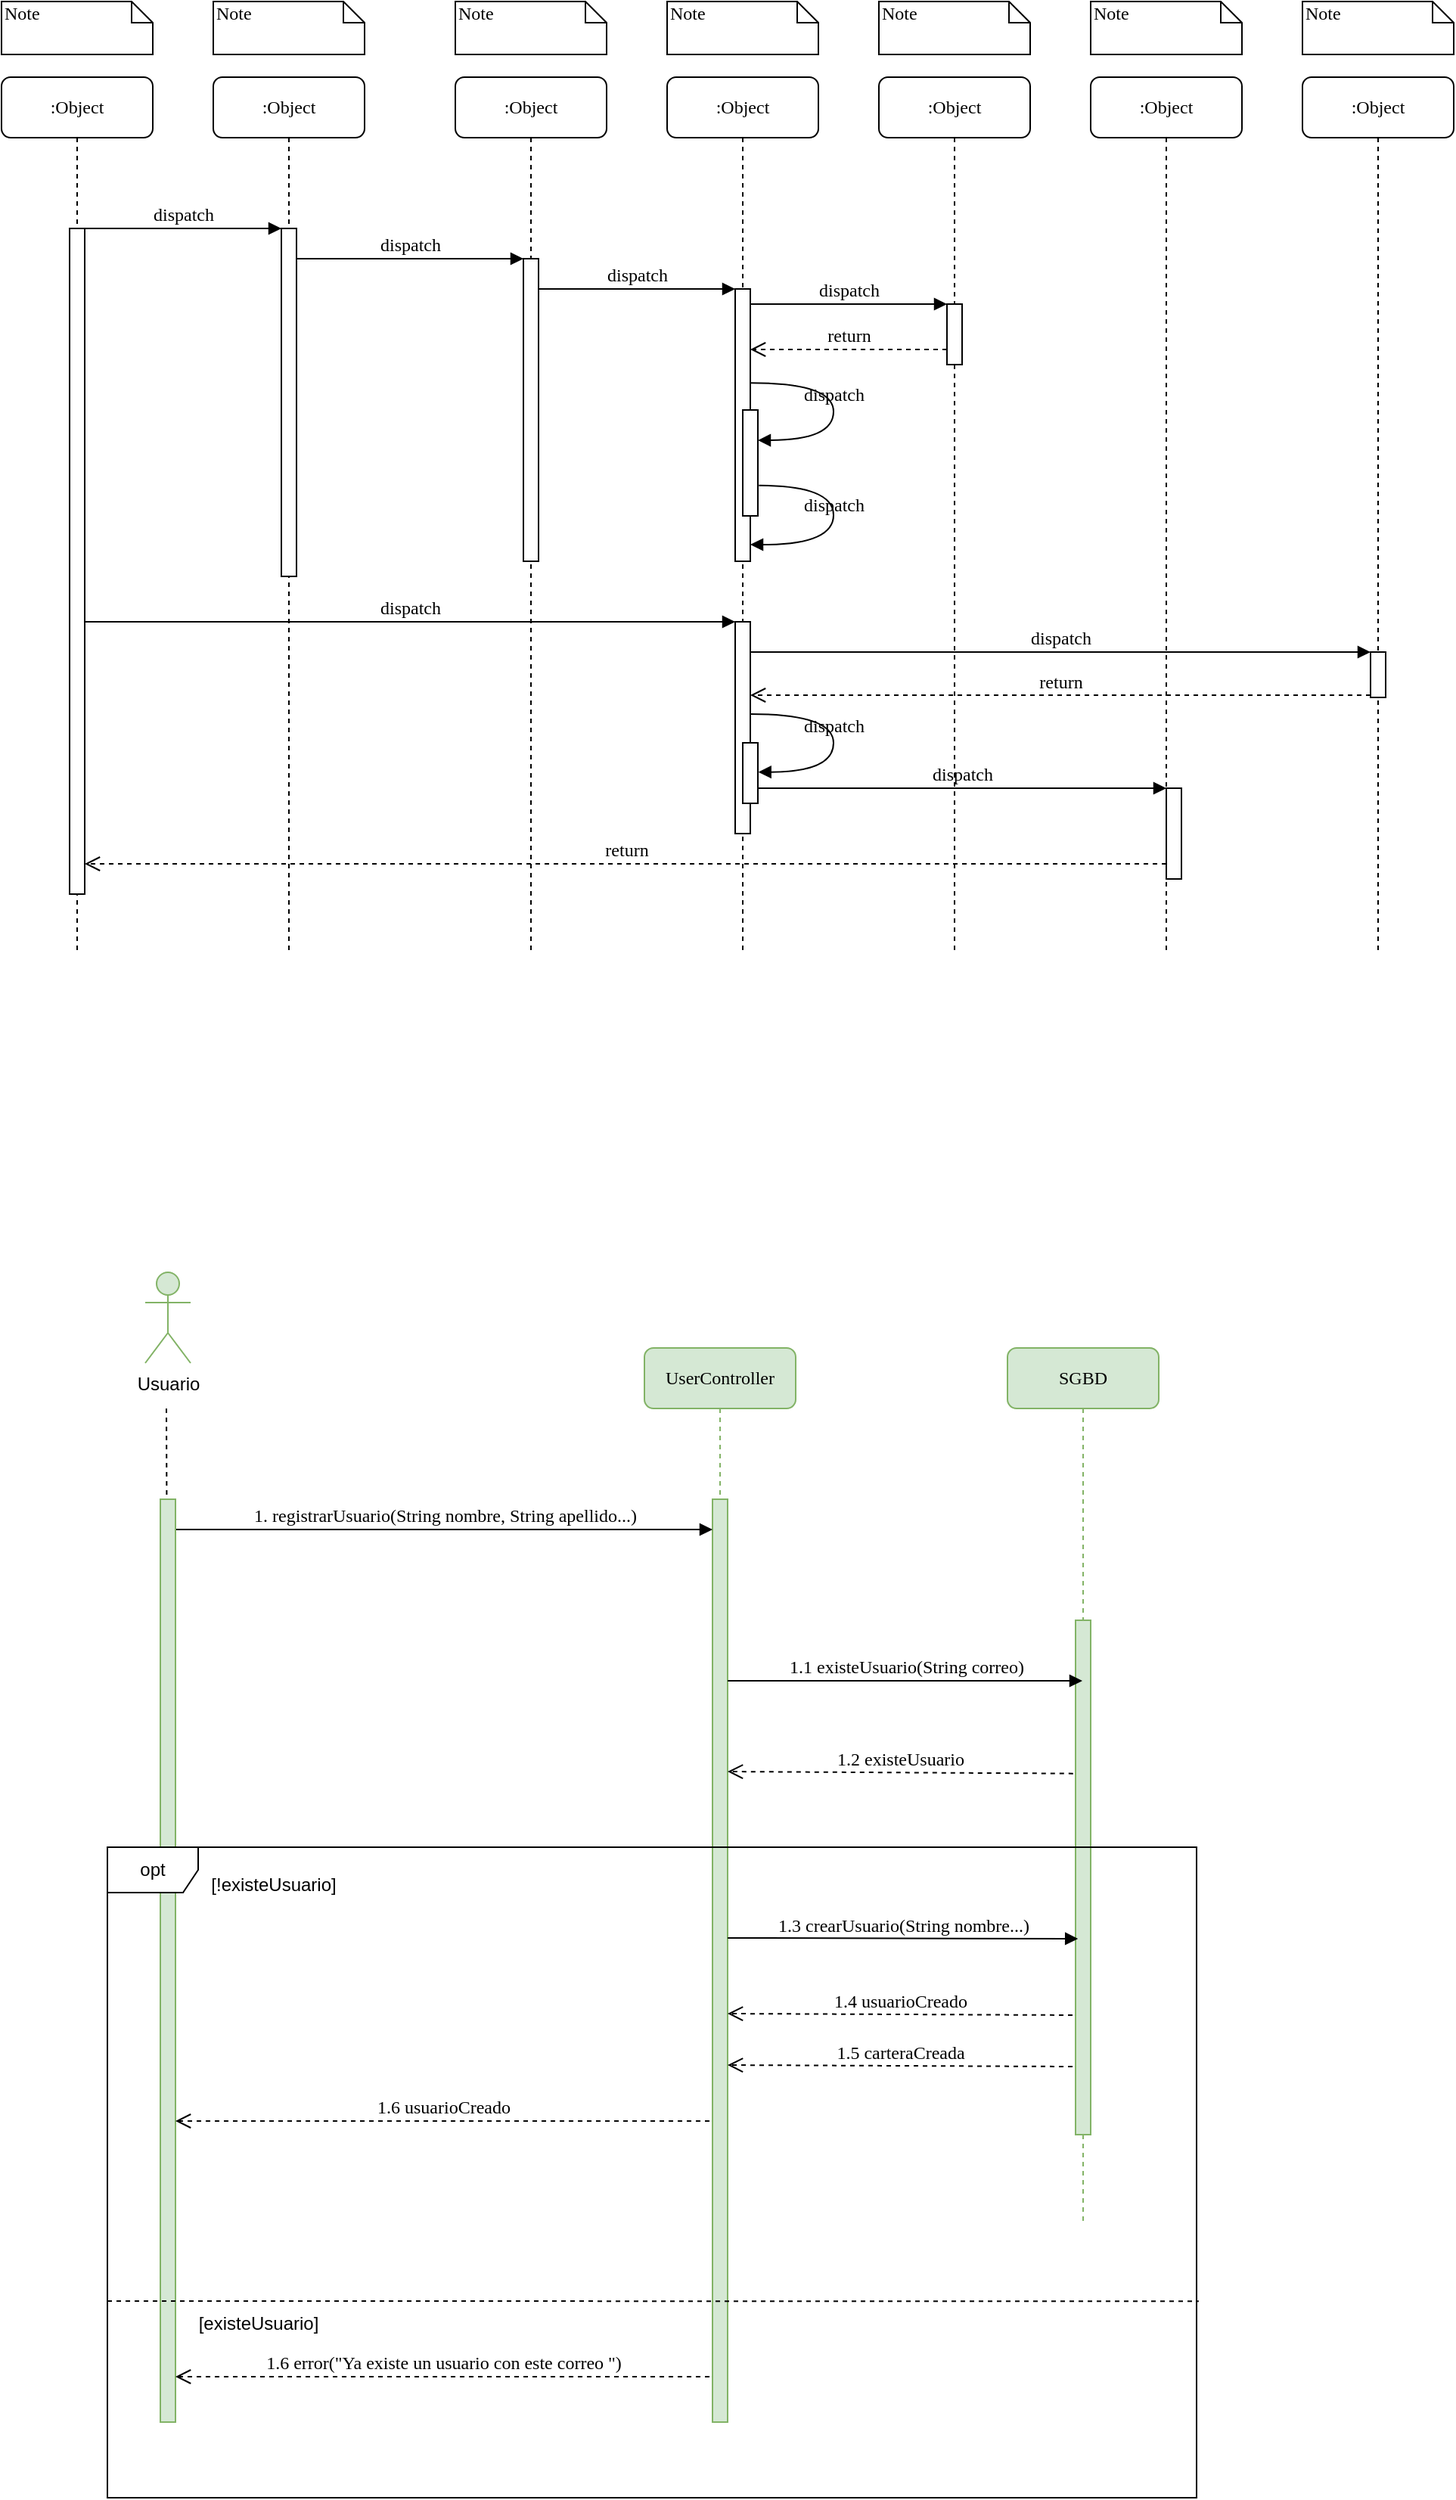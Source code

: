 <mxfile version="24.0.7" type="device" pages="8">
  <diagram name="RegistarUsuario" id="13e1069c-82ec-6db2-03f1-153e76fe0fe0">
    <mxGraphModel dx="1235" dy="614" grid="1" gridSize="10" guides="1" tooltips="1" connect="1" arrows="1" fold="1" page="1" pageScale="1" pageWidth="1100" pageHeight="850" background="none" math="0" shadow="0">
      <root>
        <mxCell id="0" />
        <mxCell id="1" parent="0" />
        <mxCell id="7baba1c4bc27f4b0-2" value=":Object" style="shape=umlLifeline;perimeter=lifelinePerimeter;whiteSpace=wrap;html=1;container=1;collapsible=0;recursiveResize=0;outlineConnect=0;rounded=1;shadow=0;comic=0;labelBackgroundColor=none;strokeWidth=1;fontFamily=Verdana;fontSize=12;align=center;" parent="1" vertex="1">
          <mxGeometry x="240" y="80" width="100" height="580" as="geometry" />
        </mxCell>
        <mxCell id="7baba1c4bc27f4b0-10" value="" style="html=1;points=[];perimeter=orthogonalPerimeter;rounded=0;shadow=0;comic=0;labelBackgroundColor=none;strokeWidth=1;fontFamily=Verdana;fontSize=12;align=center;" parent="7baba1c4bc27f4b0-2" vertex="1">
          <mxGeometry x="45" y="100" width="10" height="230" as="geometry" />
        </mxCell>
        <mxCell id="7baba1c4bc27f4b0-3" value=":Object" style="shape=umlLifeline;perimeter=lifelinePerimeter;whiteSpace=wrap;html=1;container=1;collapsible=0;recursiveResize=0;outlineConnect=0;rounded=1;shadow=0;comic=0;labelBackgroundColor=none;strokeWidth=1;fontFamily=Verdana;fontSize=12;align=center;" parent="1" vertex="1">
          <mxGeometry x="400" y="80" width="100" height="580" as="geometry" />
        </mxCell>
        <mxCell id="7baba1c4bc27f4b0-13" value="" style="html=1;points=[];perimeter=orthogonalPerimeter;rounded=0;shadow=0;comic=0;labelBackgroundColor=none;strokeWidth=1;fontFamily=Verdana;fontSize=12;align=center;" parent="7baba1c4bc27f4b0-3" vertex="1">
          <mxGeometry x="45" y="120" width="10" height="200" as="geometry" />
        </mxCell>
        <mxCell id="7baba1c4bc27f4b0-4" value=":Object" style="shape=umlLifeline;perimeter=lifelinePerimeter;whiteSpace=wrap;html=1;container=1;collapsible=0;recursiveResize=0;outlineConnect=0;rounded=1;shadow=0;comic=0;labelBackgroundColor=none;strokeWidth=1;fontFamily=Verdana;fontSize=12;align=center;" parent="1" vertex="1">
          <mxGeometry x="540" y="80" width="100" height="580" as="geometry" />
        </mxCell>
        <mxCell id="7baba1c4bc27f4b0-5" value=":Object" style="shape=umlLifeline;perimeter=lifelinePerimeter;whiteSpace=wrap;html=1;container=1;collapsible=0;recursiveResize=0;outlineConnect=0;rounded=1;shadow=0;comic=0;labelBackgroundColor=none;strokeWidth=1;fontFamily=Verdana;fontSize=12;align=center;" parent="1" vertex="1">
          <mxGeometry x="680" y="80" width="100" height="580" as="geometry" />
        </mxCell>
        <mxCell id="7baba1c4bc27f4b0-6" value=":Object" style="shape=umlLifeline;perimeter=lifelinePerimeter;whiteSpace=wrap;html=1;container=1;collapsible=0;recursiveResize=0;outlineConnect=0;rounded=1;shadow=0;comic=0;labelBackgroundColor=none;strokeWidth=1;fontFamily=Verdana;fontSize=12;align=center;" parent="1" vertex="1">
          <mxGeometry x="820" y="80" width="100" height="580" as="geometry" />
        </mxCell>
        <mxCell id="7baba1c4bc27f4b0-7" value=":Object" style="shape=umlLifeline;perimeter=lifelinePerimeter;whiteSpace=wrap;html=1;container=1;collapsible=0;recursiveResize=0;outlineConnect=0;rounded=1;shadow=0;comic=0;labelBackgroundColor=none;strokeWidth=1;fontFamily=Verdana;fontSize=12;align=center;" parent="1" vertex="1">
          <mxGeometry x="960" y="80" width="100" height="580" as="geometry" />
        </mxCell>
        <mxCell id="7baba1c4bc27f4b0-8" value=":Object" style="shape=umlLifeline;perimeter=lifelinePerimeter;whiteSpace=wrap;html=1;container=1;collapsible=0;recursiveResize=0;outlineConnect=0;rounded=1;shadow=0;comic=0;labelBackgroundColor=none;strokeWidth=1;fontFamily=Verdana;fontSize=12;align=center;" parent="1" vertex="1">
          <mxGeometry x="100" y="80" width="100" height="580" as="geometry" />
        </mxCell>
        <mxCell id="7baba1c4bc27f4b0-9" value="" style="html=1;points=[];perimeter=orthogonalPerimeter;rounded=0;shadow=0;comic=0;labelBackgroundColor=none;strokeWidth=1;fontFamily=Verdana;fontSize=12;align=center;" parent="7baba1c4bc27f4b0-8" vertex="1">
          <mxGeometry x="45" y="100" width="10" height="440" as="geometry" />
        </mxCell>
        <mxCell id="7baba1c4bc27f4b0-16" value="" style="html=1;points=[];perimeter=orthogonalPerimeter;rounded=0;shadow=0;comic=0;labelBackgroundColor=none;strokeWidth=1;fontFamily=Verdana;fontSize=12;align=center;" parent="1" vertex="1">
          <mxGeometry x="585" y="220" width="10" height="180" as="geometry" />
        </mxCell>
        <mxCell id="7baba1c4bc27f4b0-17" value="dispatch" style="html=1;verticalAlign=bottom;endArrow=block;labelBackgroundColor=none;fontFamily=Verdana;fontSize=12;edgeStyle=elbowEdgeStyle;elbow=vertical;" parent="1" source="7baba1c4bc27f4b0-13" target="7baba1c4bc27f4b0-16" edge="1">
          <mxGeometry relative="1" as="geometry">
            <mxPoint x="510" y="220" as="sourcePoint" />
            <Array as="points">
              <mxPoint x="460" y="220" />
            </Array>
          </mxGeometry>
        </mxCell>
        <mxCell id="7baba1c4bc27f4b0-19" value="" style="html=1;points=[];perimeter=orthogonalPerimeter;rounded=0;shadow=0;comic=0;labelBackgroundColor=none;strokeWidth=1;fontFamily=Verdana;fontSize=12;align=center;" parent="1" vertex="1">
          <mxGeometry x="725" y="230" width="10" height="40" as="geometry" />
        </mxCell>
        <mxCell id="7baba1c4bc27f4b0-20" value="dispatch" style="html=1;verticalAlign=bottom;endArrow=block;entryX=0;entryY=0;labelBackgroundColor=none;fontFamily=Verdana;fontSize=12;edgeStyle=elbowEdgeStyle;elbow=vertical;" parent="1" source="7baba1c4bc27f4b0-16" target="7baba1c4bc27f4b0-19" edge="1">
          <mxGeometry relative="1" as="geometry">
            <mxPoint x="650" y="230" as="sourcePoint" />
          </mxGeometry>
        </mxCell>
        <mxCell id="7baba1c4bc27f4b0-21" value="return" style="html=1;verticalAlign=bottom;endArrow=open;dashed=1;endSize=8;labelBackgroundColor=none;fontFamily=Verdana;fontSize=12;edgeStyle=elbowEdgeStyle;elbow=vertical;" parent="1" source="7baba1c4bc27f4b0-19" target="7baba1c4bc27f4b0-16" edge="1">
          <mxGeometry relative="1" as="geometry">
            <mxPoint x="650" y="306" as="targetPoint" />
            <Array as="points">
              <mxPoint x="670" y="260" />
              <mxPoint x="700" y="260" />
            </Array>
          </mxGeometry>
        </mxCell>
        <mxCell id="7baba1c4bc27f4b0-22" value="" style="html=1;points=[];perimeter=orthogonalPerimeter;rounded=0;shadow=0;comic=0;labelBackgroundColor=none;strokeWidth=1;fontFamily=Verdana;fontSize=12;align=center;" parent="1" vertex="1">
          <mxGeometry x="585" y="440" width="10" height="140" as="geometry" />
        </mxCell>
        <mxCell id="7baba1c4bc27f4b0-23" value="dispatch" style="html=1;verticalAlign=bottom;endArrow=block;entryX=0;entryY=0;labelBackgroundColor=none;fontFamily=Verdana;fontSize=12;" parent="1" source="7baba1c4bc27f4b0-9" target="7baba1c4bc27f4b0-22" edge="1">
          <mxGeometry relative="1" as="geometry">
            <mxPoint x="510" y="420" as="sourcePoint" />
          </mxGeometry>
        </mxCell>
        <mxCell id="7baba1c4bc27f4b0-25" value="" style="html=1;points=[];perimeter=orthogonalPerimeter;rounded=0;shadow=0;comic=0;labelBackgroundColor=none;strokeColor=#000000;strokeWidth=1;fillColor=#FFFFFF;fontFamily=Verdana;fontSize=12;fontColor=#000000;align=center;" parent="1" vertex="1">
          <mxGeometry x="1005" y="460" width="10" height="30" as="geometry" />
        </mxCell>
        <mxCell id="7baba1c4bc27f4b0-26" value="dispatch" style="html=1;verticalAlign=bottom;endArrow=block;entryX=0;entryY=0;labelBackgroundColor=none;fontFamily=Verdana;fontSize=12;" parent="1" source="7baba1c4bc27f4b0-22" target="7baba1c4bc27f4b0-25" edge="1">
          <mxGeometry relative="1" as="geometry">
            <mxPoint x="930" y="340" as="sourcePoint" />
          </mxGeometry>
        </mxCell>
        <mxCell id="7baba1c4bc27f4b0-27" value="return" style="html=1;verticalAlign=bottom;endArrow=open;dashed=1;endSize=8;exitX=0;exitY=0.95;labelBackgroundColor=none;fontFamily=Verdana;fontSize=12;" parent="1" source="7baba1c4bc27f4b0-25" target="7baba1c4bc27f4b0-22" edge="1">
          <mxGeometry relative="1" as="geometry">
            <mxPoint x="930" y="416" as="targetPoint" />
          </mxGeometry>
        </mxCell>
        <mxCell id="7baba1c4bc27f4b0-28" value="" style="html=1;points=[];perimeter=orthogonalPerimeter;rounded=0;shadow=0;comic=0;labelBackgroundColor=none;strokeWidth=1;fontFamily=Verdana;fontSize=12;align=center;" parent="1" vertex="1">
          <mxGeometry x="870" y="550" width="10" height="60" as="geometry" />
        </mxCell>
        <mxCell id="7baba1c4bc27f4b0-29" value="dispatch" style="html=1;verticalAlign=bottom;endArrow=block;entryX=0;entryY=0;labelBackgroundColor=none;fontFamily=Verdana;fontSize=12;edgeStyle=elbowEdgeStyle;elbow=vertical;" parent="1" source="7baba1c4bc27f4b0-37" target="7baba1c4bc27f4b0-28" edge="1">
          <mxGeometry relative="1" as="geometry">
            <mxPoint x="800" y="550" as="sourcePoint" />
          </mxGeometry>
        </mxCell>
        <mxCell id="7baba1c4bc27f4b0-30" value="return" style="html=1;verticalAlign=bottom;endArrow=open;dashed=1;endSize=8;labelBackgroundColor=none;fontFamily=Verdana;fontSize=12;edgeStyle=elbowEdgeStyle;elbow=vertical;" parent="1" source="7baba1c4bc27f4b0-28" target="7baba1c4bc27f4b0-9" edge="1">
          <mxGeometry relative="1" as="geometry">
            <mxPoint x="800" y="626" as="targetPoint" />
            <Array as="points">
              <mxPoint x="570" y="600" />
            </Array>
          </mxGeometry>
        </mxCell>
        <mxCell id="7baba1c4bc27f4b0-11" value="dispatch" style="html=1;verticalAlign=bottom;endArrow=block;entryX=0;entryY=0;labelBackgroundColor=none;fontFamily=Verdana;fontSize=12;edgeStyle=elbowEdgeStyle;elbow=vertical;" parent="1" source="7baba1c4bc27f4b0-9" target="7baba1c4bc27f4b0-10" edge="1">
          <mxGeometry relative="1" as="geometry">
            <mxPoint x="220" y="190" as="sourcePoint" />
          </mxGeometry>
        </mxCell>
        <mxCell id="7baba1c4bc27f4b0-14" value="dispatch" style="html=1;verticalAlign=bottom;endArrow=block;entryX=0;entryY=0;labelBackgroundColor=none;fontFamily=Verdana;fontSize=12;edgeStyle=elbowEdgeStyle;elbow=vertical;" parent="1" source="7baba1c4bc27f4b0-10" target="7baba1c4bc27f4b0-13" edge="1">
          <mxGeometry relative="1" as="geometry">
            <mxPoint x="370" y="200" as="sourcePoint" />
          </mxGeometry>
        </mxCell>
        <mxCell id="7baba1c4bc27f4b0-34" value="" style="html=1;points=[];perimeter=orthogonalPerimeter;rounded=0;shadow=0;comic=0;labelBackgroundColor=none;strokeWidth=1;fontFamily=Verdana;fontSize=12;align=center;" parent="1" vertex="1">
          <mxGeometry x="590" y="300" width="10" height="70" as="geometry" />
        </mxCell>
        <mxCell id="7baba1c4bc27f4b0-35" value="dispatch" style="html=1;verticalAlign=bottom;endArrow=block;labelBackgroundColor=none;fontFamily=Verdana;fontSize=12;elbow=vertical;edgeStyle=orthogonalEdgeStyle;curved=1;entryX=1;entryY=0.286;entryPerimeter=0;exitX=1.038;exitY=0.345;exitPerimeter=0;" parent="1" source="7baba1c4bc27f4b0-16" target="7baba1c4bc27f4b0-34" edge="1">
          <mxGeometry relative="1" as="geometry">
            <mxPoint x="465" y="230" as="sourcePoint" />
            <mxPoint x="595" y="230" as="targetPoint" />
            <Array as="points">
              <mxPoint x="650" y="282" />
              <mxPoint x="650" y="320" />
            </Array>
          </mxGeometry>
        </mxCell>
        <mxCell id="7baba1c4bc27f4b0-36" value="dispatch" style="html=1;verticalAlign=bottom;endArrow=block;labelBackgroundColor=none;fontFamily=Verdana;fontSize=12;elbow=vertical;edgeStyle=orthogonalEdgeStyle;curved=1;exitX=1.066;exitY=0.713;exitPerimeter=0;" parent="1" source="7baba1c4bc27f4b0-34" edge="1">
          <mxGeometry relative="1" as="geometry">
            <mxPoint x="610.333" y="350" as="sourcePoint" />
            <mxPoint x="595" y="389" as="targetPoint" />
            <Array as="points">
              <mxPoint x="650" y="350" />
              <mxPoint x="650" y="389" />
            </Array>
          </mxGeometry>
        </mxCell>
        <mxCell id="7baba1c4bc27f4b0-37" value="" style="html=1;points=[];perimeter=orthogonalPerimeter;rounded=0;shadow=0;comic=0;labelBackgroundColor=none;strokeWidth=1;fontFamily=Verdana;fontSize=12;align=center;" parent="1" vertex="1">
          <mxGeometry x="590" y="520" width="10" height="40" as="geometry" />
        </mxCell>
        <mxCell id="7baba1c4bc27f4b0-39" value="dispatch" style="html=1;verticalAlign=bottom;endArrow=block;labelBackgroundColor=none;fontFamily=Verdana;fontSize=12;elbow=vertical;edgeStyle=orthogonalEdgeStyle;curved=1;entryX=1;entryY=0.286;entryPerimeter=0;exitX=1.038;exitY=0.345;exitPerimeter=0;" parent="1" edge="1">
          <mxGeometry relative="1" as="geometry">
            <mxPoint x="595.333" y="501" as="sourcePoint" />
            <mxPoint x="600.333" y="539.333" as="targetPoint" />
            <Array as="points">
              <mxPoint x="650" y="501" />
              <mxPoint x="650" y="539" />
            </Array>
          </mxGeometry>
        </mxCell>
        <mxCell id="7baba1c4bc27f4b0-40" value="Note" style="shape=note;whiteSpace=wrap;html=1;size=14;verticalAlign=top;align=left;spacingTop=-6;rounded=0;shadow=0;comic=0;labelBackgroundColor=none;strokeWidth=1;fontFamily=Verdana;fontSize=12" parent="1" vertex="1">
          <mxGeometry x="100" y="30" width="100" height="35" as="geometry" />
        </mxCell>
        <mxCell id="7baba1c4bc27f4b0-41" value="Note" style="shape=note;whiteSpace=wrap;html=1;size=14;verticalAlign=top;align=left;spacingTop=-6;rounded=0;shadow=0;comic=0;labelBackgroundColor=none;strokeWidth=1;fontFamily=Verdana;fontSize=12" parent="1" vertex="1">
          <mxGeometry x="240" y="30" width="100" height="35" as="geometry" />
        </mxCell>
        <mxCell id="7baba1c4bc27f4b0-42" value="Note" style="shape=note;whiteSpace=wrap;html=1;size=14;verticalAlign=top;align=left;spacingTop=-6;rounded=0;shadow=0;comic=0;labelBackgroundColor=none;strokeWidth=1;fontFamily=Verdana;fontSize=12" parent="1" vertex="1">
          <mxGeometry x="400" y="30" width="100" height="35" as="geometry" />
        </mxCell>
        <mxCell id="7baba1c4bc27f4b0-43" value="Note" style="shape=note;whiteSpace=wrap;html=1;size=14;verticalAlign=top;align=left;spacingTop=-6;rounded=0;shadow=0;comic=0;labelBackgroundColor=none;strokeWidth=1;fontFamily=Verdana;fontSize=12" parent="1" vertex="1">
          <mxGeometry x="540" y="30" width="100" height="35" as="geometry" />
        </mxCell>
        <mxCell id="7baba1c4bc27f4b0-44" value="Note" style="shape=note;whiteSpace=wrap;html=1;size=14;verticalAlign=top;align=left;spacingTop=-6;rounded=0;shadow=0;comic=0;labelBackgroundColor=none;strokeWidth=1;fontFamily=Verdana;fontSize=12" parent="1" vertex="1">
          <mxGeometry x="680" y="30" width="100" height="35" as="geometry" />
        </mxCell>
        <mxCell id="7baba1c4bc27f4b0-45" value="Note" style="shape=note;whiteSpace=wrap;html=1;size=14;verticalAlign=top;align=left;spacingTop=-6;rounded=0;shadow=0;comic=0;labelBackgroundColor=none;strokeWidth=1;fontFamily=Verdana;fontSize=12" parent="1" vertex="1">
          <mxGeometry x="820" y="30" width="100" height="35" as="geometry" />
        </mxCell>
        <mxCell id="7baba1c4bc27f4b0-46" value="Note" style="shape=note;whiteSpace=wrap;html=1;size=14;verticalAlign=top;align=left;spacingTop=-6;rounded=0;shadow=0;comic=0;labelBackgroundColor=none;strokeWidth=1;fontFamily=Verdana;fontSize=12" parent="1" vertex="1">
          <mxGeometry x="960" y="30" width="100" height="35" as="geometry" />
        </mxCell>
        <mxCell id="uqET6X0cvn27oT400hmn-7" value="UserController" style="shape=umlLifeline;perimeter=lifelinePerimeter;whiteSpace=wrap;html=1;container=1;collapsible=0;recursiveResize=0;outlineConnect=0;rounded=1;shadow=0;comic=0;labelBackgroundColor=none;strokeWidth=1;fontFamily=Verdana;fontSize=12;align=center;fillColor=#d5e8d4;strokeColor=#82b366;" parent="1" vertex="1">
          <mxGeometry x="525" y="920" width="100" height="710" as="geometry" />
        </mxCell>
        <mxCell id="uqET6X0cvn27oT400hmn-8" value="" style="html=1;points=[];perimeter=orthogonalPerimeter;rounded=0;shadow=0;comic=0;labelBackgroundColor=none;strokeWidth=1;fontFamily=Verdana;fontSize=12;align=center;fillColor=#d5e8d4;strokeColor=#82b366;" parent="uqET6X0cvn27oT400hmn-7" vertex="1">
          <mxGeometry x="45" y="100" width="10" height="610" as="geometry" />
        </mxCell>
        <mxCell id="uqET6X0cvn27oT400hmn-11" value="1. registrarUsuario(String nombre, String apellido...)" style="html=1;verticalAlign=bottom;endArrow=block;entryX=0;entryY=0;labelBackgroundColor=none;fontFamily=Verdana;fontSize=12;edgeStyle=elbowEdgeStyle;elbow=vertical;" parent="1" edge="1">
          <mxGeometry relative="1" as="geometry">
            <mxPoint x="215" y="1040" as="sourcePoint" />
            <mxPoint x="570" y="1040" as="targetPoint" />
          </mxGeometry>
        </mxCell>
        <mxCell id="uqET6X0cvn27oT400hmn-10" value="" style="html=1;points=[];perimeter=orthogonalPerimeter;rounded=0;shadow=0;comic=0;labelBackgroundColor=none;strokeWidth=1;fontFamily=Verdana;fontSize=12;align=center;fillColor=#d5e8d4;strokeColor=#82b366;" parent="1" vertex="1">
          <mxGeometry x="205" y="1020" width="10" height="610" as="geometry" />
        </mxCell>
        <mxCell id="uqET6X0cvn27oT400hmn-14" value="Usuario" style="shape=umlActor;verticalLabelPosition=bottom;verticalAlign=top;html=1;outlineConnect=0;fillColor=#d5e8d4;strokeColor=#82b366;" parent="1" vertex="1">
          <mxGeometry x="195" y="870" width="30" height="60" as="geometry" />
        </mxCell>
        <mxCell id="uqET6X0cvn27oT400hmn-15" value="" style="endArrow=none;dashed=1;html=1;rounded=0;exitX=0.42;exitY=-0.005;exitDx=0;exitDy=0;exitPerimeter=0;" parent="1" source="uqET6X0cvn27oT400hmn-10" edge="1">
          <mxGeometry width="50" height="50" relative="1" as="geometry">
            <mxPoint x="400" y="1070" as="sourcePoint" />
            <mxPoint x="209" y="960" as="targetPoint" />
          </mxGeometry>
        </mxCell>
        <mxCell id="uqET6X0cvn27oT400hmn-18" value="SGBD" style="shape=umlLifeline;perimeter=lifelinePerimeter;whiteSpace=wrap;html=1;container=1;collapsible=0;recursiveResize=0;outlineConnect=0;rounded=1;shadow=0;comic=0;labelBackgroundColor=none;strokeWidth=1;fontFamily=Verdana;fontSize=12;align=center;fillColor=#d5e8d4;strokeColor=#82b366;" parent="1" vertex="1">
          <mxGeometry x="765" y="920" width="100" height="580" as="geometry" />
        </mxCell>
        <mxCell id="uqET6X0cvn27oT400hmn-19" value="" style="html=1;points=[];perimeter=orthogonalPerimeter;rounded=0;shadow=0;comic=0;labelBackgroundColor=none;strokeWidth=1;fontFamily=Verdana;fontSize=12;align=center;fillColor=#d5e8d4;strokeColor=#82b366;" parent="uqET6X0cvn27oT400hmn-18" vertex="1">
          <mxGeometry x="45" y="180" width="10" height="340" as="geometry" />
        </mxCell>
        <mxCell id="uqET6X0cvn27oT400hmn-20" value="1.1 existeUsuario(String correo)" style="html=1;verticalAlign=bottom;endArrow=block;labelBackgroundColor=none;fontFamily=Verdana;fontSize=12;edgeStyle=elbowEdgeStyle;elbow=vertical;" parent="1" target="uqET6X0cvn27oT400hmn-18" edge="1">
          <mxGeometry relative="1" as="geometry">
            <mxPoint x="580" y="1140" as="sourcePoint" />
            <mxPoint x="935" y="1090" as="targetPoint" />
            <mxPoint as="offset" />
          </mxGeometry>
        </mxCell>
        <mxCell id="uqET6X0cvn27oT400hmn-22" value="1.2 existeUsuario" style="html=1;verticalAlign=bottom;endArrow=open;dashed=1;endSize=8;exitX=-0.16;exitY=0.298;labelBackgroundColor=none;fontFamily=Verdana;fontSize=12;exitDx=0;exitDy=0;exitPerimeter=0;" parent="1" source="uqET6X0cvn27oT400hmn-19" edge="1">
          <mxGeometry relative="1" as="geometry">
            <mxPoint x="580" y="1200" as="targetPoint" />
            <mxPoint x="793.1" y="1200" as="sourcePoint" />
          </mxGeometry>
        </mxCell>
        <mxCell id="uqET6X0cvn27oT400hmn-23" value="opt" style="shape=umlFrame;whiteSpace=wrap;html=1;pointerEvents=0;" parent="1" vertex="1">
          <mxGeometry x="170" y="1250" width="720" height="430" as="geometry" />
        </mxCell>
        <mxCell id="uqET6X0cvn27oT400hmn-24" value="[!existeUsuario]" style="text;html=1;align=center;verticalAlign=middle;whiteSpace=wrap;rounded=0;" parent="1" vertex="1">
          <mxGeometry x="250" y="1260" width="60" height="30" as="geometry" />
        </mxCell>
        <mxCell id="uqET6X0cvn27oT400hmn-25" value="1.3 crearUsuario(String nombre...)" style="html=1;verticalAlign=bottom;endArrow=block;labelBackgroundColor=none;fontFamily=Verdana;fontSize=12;edgeStyle=elbowEdgeStyle;elbow=vertical;entryX=0.16;entryY=0.622;entryDx=0;entryDy=0;entryPerimeter=0;" parent="1" target="uqET6X0cvn27oT400hmn-19" edge="1">
          <mxGeometry relative="1" as="geometry">
            <mxPoint x="580" y="1310" as="sourcePoint" />
            <mxPoint x="790" y="1310" as="targetPoint" />
            <mxPoint as="offset" />
          </mxGeometry>
        </mxCell>
        <mxCell id="uqET6X0cvn27oT400hmn-26" value="1.4 usuarioCreado" style="html=1;verticalAlign=bottom;endArrow=open;dashed=1;endSize=8;exitX=-0.16;exitY=0.298;labelBackgroundColor=none;fontFamily=Verdana;fontSize=12;exitDx=0;exitDy=0;exitPerimeter=0;" parent="1" edge="1">
          <mxGeometry relative="1" as="geometry">
            <mxPoint x="580" y="1360" as="targetPoint" />
            <mxPoint x="808" y="1361" as="sourcePoint" />
          </mxGeometry>
        </mxCell>
        <mxCell id="uqET6X0cvn27oT400hmn-27" value="1.5 carteraCreada" style="html=1;verticalAlign=bottom;endArrow=open;dashed=1;endSize=8;exitX=-0.16;exitY=0.298;labelBackgroundColor=none;fontFamily=Verdana;fontSize=12;exitDx=0;exitDy=0;exitPerimeter=0;" parent="1" edge="1">
          <mxGeometry relative="1" as="geometry">
            <mxPoint x="580" y="1394" as="targetPoint" />
            <mxPoint x="808" y="1395" as="sourcePoint" />
          </mxGeometry>
        </mxCell>
        <mxCell id="uqET6X0cvn27oT400hmn-28" value="1.6 usuarioCreado" style="html=1;verticalAlign=bottom;endArrow=open;dashed=1;endSize=8;exitX=-0.16;exitY=0.298;labelBackgroundColor=none;fontFamily=Verdana;fontSize=12;exitDx=0;exitDy=0;exitPerimeter=0;" parent="1" target="uqET6X0cvn27oT400hmn-10" edge="1">
          <mxGeometry relative="1" as="geometry">
            <mxPoint x="340" y="1430" as="targetPoint" />
            <mxPoint x="568" y="1431" as="sourcePoint" />
          </mxGeometry>
        </mxCell>
        <mxCell id="uqET6X0cvn27oT400hmn-29" value="" style="endArrow=none;dashed=1;html=1;rounded=0;entryX=1.002;entryY=0.698;entryDx=0;entryDy=0;entryPerimeter=0;" parent="1" target="uqET6X0cvn27oT400hmn-23" edge="1">
          <mxGeometry width="50" height="50" relative="1" as="geometry">
            <mxPoint x="170" y="1550" as="sourcePoint" />
            <mxPoint x="170" y="1760" as="targetPoint" />
          </mxGeometry>
        </mxCell>
        <mxCell id="uqET6X0cvn27oT400hmn-30" value="[existeUsuario]" style="text;html=1;align=center;verticalAlign=middle;whiteSpace=wrap;rounded=0;" parent="1" vertex="1">
          <mxGeometry x="240" y="1550" width="60" height="30" as="geometry" />
        </mxCell>
        <mxCell id="uqET6X0cvn27oT400hmn-31" value="1.6 error(&quot;Ya existe un usuario con este correo &quot;)" style="html=1;verticalAlign=bottom;endArrow=open;dashed=1;endSize=8;exitX=-0.16;exitY=0.298;labelBackgroundColor=none;fontFamily=Verdana;fontSize=12;exitDx=0;exitDy=0;exitPerimeter=0;" parent="1" edge="1">
          <mxGeometry relative="1" as="geometry">
            <mxPoint x="215" y="1600" as="targetPoint" />
            <mxPoint x="568" y="1600" as="sourcePoint" />
          </mxGeometry>
        </mxCell>
      </root>
    </mxGraphModel>
  </diagram>
  <diagram id="LmvpPWE1CyJ07y73ZCZf" name="IniciarSesion">
    <mxGraphModel dx="1050" dy="522" grid="1" gridSize="10" guides="1" tooltips="1" connect="1" arrows="1" fold="1" page="1" pageScale="1" pageWidth="827" pageHeight="1169" math="0" shadow="0">
      <root>
        <mxCell id="0" />
        <mxCell id="1" parent="0" />
        <mxCell id="ww7ev3BR5_Vv2-_Ne-41-1" value="UserController" style="shape=umlLifeline;perimeter=lifelinePerimeter;whiteSpace=wrap;html=1;container=1;collapsible=0;recursiveResize=0;outlineConnect=0;rounded=1;shadow=0;comic=0;labelBackgroundColor=none;strokeWidth=1;fontFamily=Verdana;fontSize=12;align=center;fillColor=#d5e8d4;strokeColor=#82b366;" parent="1" vertex="1">
          <mxGeometry x="395" y="220" width="100" height="710" as="geometry" />
        </mxCell>
        <mxCell id="ww7ev3BR5_Vv2-_Ne-41-2" value="" style="html=1;points=[];perimeter=orthogonalPerimeter;rounded=0;shadow=0;comic=0;labelBackgroundColor=none;strokeWidth=1;fontFamily=Verdana;fontSize=12;align=center;fillColor=#d5e8d4;strokeColor=#82b366;" parent="ww7ev3BR5_Vv2-_Ne-41-1" vertex="1">
          <mxGeometry x="45" y="100" width="10" height="610" as="geometry" />
        </mxCell>
        <mxCell id="ww7ev3BR5_Vv2-_Ne-41-3" value="1. iniciarUsuario(String correo, String contraseña...)" style="html=1;verticalAlign=bottom;endArrow=block;entryX=0;entryY=0;labelBackgroundColor=none;fontFamily=Verdana;fontSize=12;edgeStyle=elbowEdgeStyle;elbow=vertical;" parent="1" edge="1">
          <mxGeometry relative="1" as="geometry">
            <mxPoint x="85" y="340" as="sourcePoint" />
            <mxPoint x="440" y="340" as="targetPoint" />
          </mxGeometry>
        </mxCell>
        <mxCell id="ww7ev3BR5_Vv2-_Ne-41-4" value="" style="html=1;points=[];perimeter=orthogonalPerimeter;rounded=0;shadow=0;comic=0;labelBackgroundColor=none;strokeWidth=1;fontFamily=Verdana;fontSize=12;align=center;fillColor=#d5e8d4;strokeColor=#82b366;" parent="1" vertex="1">
          <mxGeometry x="75" y="320" width="10" height="610" as="geometry" />
        </mxCell>
        <mxCell id="ww7ev3BR5_Vv2-_Ne-41-5" value="Usuario" style="shape=umlActor;verticalLabelPosition=bottom;verticalAlign=top;html=1;outlineConnect=0;fillColor=#d5e8d4;strokeColor=#82b366;" parent="1" vertex="1">
          <mxGeometry x="65" y="170" width="30" height="60" as="geometry" />
        </mxCell>
        <mxCell id="ww7ev3BR5_Vv2-_Ne-41-6" value="" style="endArrow=none;dashed=1;html=1;rounded=0;exitX=0.42;exitY=-0.005;exitDx=0;exitDy=0;exitPerimeter=0;" parent="1" source="ww7ev3BR5_Vv2-_Ne-41-4" edge="1">
          <mxGeometry width="50" height="50" relative="1" as="geometry">
            <mxPoint x="270" y="370" as="sourcePoint" />
            <mxPoint x="79" y="260" as="targetPoint" />
          </mxGeometry>
        </mxCell>
        <mxCell id="ww7ev3BR5_Vv2-_Ne-41-7" value="SGBD" style="shape=umlLifeline;perimeter=lifelinePerimeter;whiteSpace=wrap;html=1;container=1;collapsible=0;recursiveResize=0;outlineConnect=0;rounded=1;shadow=0;comic=0;labelBackgroundColor=none;strokeWidth=1;fontFamily=Verdana;fontSize=12;align=center;fillColor=#d5e8d4;strokeColor=#82b366;" parent="1" vertex="1">
          <mxGeometry x="660" y="220" width="100" height="580" as="geometry" />
        </mxCell>
        <mxCell id="ww7ev3BR5_Vv2-_Ne-41-8" value="" style="html=1;points=[];perimeter=orthogonalPerimeter;rounded=0;shadow=0;comic=0;labelBackgroundColor=none;strokeWidth=1;fontFamily=Verdana;fontSize=12;align=center;fillColor=#d5e8d4;strokeColor=#82b366;" parent="ww7ev3BR5_Vv2-_Ne-41-7" vertex="1">
          <mxGeometry x="45" y="180" width="10" height="340" as="geometry" />
        </mxCell>
        <mxCell id="ww7ev3BR5_Vv2-_Ne-41-9" value="1.1 existeUsuario(String correo)" style="html=1;verticalAlign=bottom;endArrow=block;labelBackgroundColor=none;fontFamily=Verdana;fontSize=12;edgeStyle=elbowEdgeStyle;elbow=vertical;" parent="1" target="ww7ev3BR5_Vv2-_Ne-41-7" edge="1">
          <mxGeometry relative="1" as="geometry">
            <mxPoint x="450" y="440" as="sourcePoint" />
            <mxPoint x="805" y="390" as="targetPoint" />
            <mxPoint as="offset" />
          </mxGeometry>
        </mxCell>
        <mxCell id="ww7ev3BR5_Vv2-_Ne-41-10" value="1.2 existeUsuario" style="html=1;verticalAlign=bottom;endArrow=open;dashed=1;endSize=8;exitX=-0.16;exitY=0.298;labelBackgroundColor=none;fontFamily=Verdana;fontSize=12;exitDx=0;exitDy=0;exitPerimeter=0;" parent="1" source="ww7ev3BR5_Vv2-_Ne-41-8" edge="1">
          <mxGeometry relative="1" as="geometry">
            <mxPoint x="450" y="500" as="targetPoint" />
            <mxPoint x="663.1" y="500" as="sourcePoint" />
          </mxGeometry>
        </mxCell>
        <mxCell id="ww7ev3BR5_Vv2-_Ne-41-11" value="opt" style="shape=umlFrame;whiteSpace=wrap;html=1;pointerEvents=0;" parent="1" vertex="1">
          <mxGeometry x="40" y="620" width="720" height="360" as="geometry" />
        </mxCell>
        <mxCell id="ww7ev3BR5_Vv2-_Ne-41-12" value="[existeUsuario]&amp;nbsp;&amp;amp;&amp;amp; [claveCorrecta]" style="text;html=1;align=center;verticalAlign=middle;whiteSpace=wrap;rounded=0;" parent="1" vertex="1">
          <mxGeometry x="120" y="630" width="160" height="30" as="geometry" />
        </mxCell>
        <mxCell id="ww7ev3BR5_Vv2-_Ne-41-13" value="1.3 checkPassword(String contraseña)" style="html=1;verticalAlign=bottom;endArrow=block;labelBackgroundColor=none;fontFamily=Verdana;fontSize=12;edgeStyle=elbowEdgeStyle;elbow=vertical;entryX=-0.182;entryY=0.618;entryDx=0;entryDy=0;entryPerimeter=0;" parent="1" edge="1">
          <mxGeometry relative="1" as="geometry">
            <mxPoint x="450" y="540" as="sourcePoint" />
            <mxPoint x="703.18" y="540.12" as="targetPoint" />
            <mxPoint as="offset" />
          </mxGeometry>
        </mxCell>
        <mxCell id="ww7ev3BR5_Vv2-_Ne-41-14" value="1.4 claveCorrecta" style="html=1;verticalAlign=bottom;endArrow=open;dashed=1;endSize=8;exitX=-0.182;exitY=0.77;labelBackgroundColor=none;fontFamily=Verdana;fontSize=12;exitDx=0;exitDy=0;exitPerimeter=0;" parent="1" edge="1">
          <mxGeometry relative="1" as="geometry">
            <mxPoint x="450" y="574.1" as="targetPoint" />
            <mxPoint x="703.18" y="575.9" as="sourcePoint" />
          </mxGeometry>
        </mxCell>
        <mxCell id="ww7ev3BR5_Vv2-_Ne-41-16" value="1.5 success" style="html=1;verticalAlign=bottom;endArrow=open;dashed=1;endSize=8;exitX=-0.16;exitY=0.298;labelBackgroundColor=none;fontFamily=Verdana;fontSize=12;exitDx=0;exitDy=0;exitPerimeter=0;" parent="1" target="ww7ev3BR5_Vv2-_Ne-41-4" edge="1">
          <mxGeometry relative="1" as="geometry">
            <mxPoint x="210" y="730" as="targetPoint" />
            <mxPoint x="438" y="731" as="sourcePoint" />
          </mxGeometry>
        </mxCell>
        <mxCell id="ww7ev3BR5_Vv2-_Ne-41-17" value="" style="endArrow=none;dashed=1;html=1;rounded=0;entryX=1.003;entryY=0.587;entryDx=0;entryDy=0;entryPerimeter=0;exitX=0;exitY=0.589;exitDx=0;exitDy=0;exitPerimeter=0;" parent="1" source="ww7ev3BR5_Vv2-_Ne-41-11" target="ww7ev3BR5_Vv2-_Ne-41-11" edge="1">
          <mxGeometry width="50" height="50" relative="1" as="geometry">
            <mxPoint x="40" y="850" as="sourcePoint" />
            <mxPoint x="40" y="1060" as="targetPoint" />
          </mxGeometry>
        </mxCell>
        <mxCell id="ww7ev3BR5_Vv2-_Ne-41-19" value="1.6 error(&quot;Credenciales incorrectas.&quot;)" style="html=1;verticalAlign=bottom;endArrow=open;dashed=1;endSize=8;exitX=-0.16;exitY=0.298;labelBackgroundColor=none;fontFamily=Verdana;fontSize=12;exitDx=0;exitDy=0;exitPerimeter=0;" parent="1" edge="1">
          <mxGeometry relative="1" as="geometry">
            <mxPoint x="85" y="900" as="targetPoint" />
            <mxPoint x="438" y="900" as="sourcePoint" />
          </mxGeometry>
        </mxCell>
        <mxCell id="ww7ev3BR5_Vv2-_Ne-41-20" value="[!existeUsuario] ||[!claveCorrecta]" style="text;html=1;align=center;verticalAlign=middle;whiteSpace=wrap;rounded=0;" parent="1" vertex="1">
          <mxGeometry x="75" y="840" width="160" height="30" as="geometry" />
        </mxCell>
      </root>
    </mxGraphModel>
  </diagram>
  <diagram id="qAh8oyNtpigQKb6K8JKF" name="RecuperarClave">
    <mxGraphModel dx="875" dy="435" grid="1" gridSize="10" guides="1" tooltips="1" connect="1" arrows="1" fold="1" page="1" pageScale="1" pageWidth="827" pageHeight="1169" math="0" shadow="0">
      <root>
        <mxCell id="0" />
        <mxCell id="1" parent="0" />
        <mxCell id="URMRlHWH6kZLgTgrrzF5-1" value="UserController" style="shape=umlLifeline;perimeter=lifelinePerimeter;whiteSpace=wrap;html=1;container=1;collapsible=0;recursiveResize=0;outlineConnect=0;rounded=1;shadow=0;comic=0;labelBackgroundColor=none;strokeWidth=1;fontFamily=Verdana;fontSize=12;align=center;fillColor=#d5e8d4;strokeColor=#82b366;" parent="1" vertex="1">
          <mxGeometry x="395" y="220" width="100" height="860" as="geometry" />
        </mxCell>
        <mxCell id="URMRlHWH6kZLgTgrrzF5-2" value="" style="html=1;points=[];perimeter=orthogonalPerimeter;rounded=0;shadow=0;comic=0;labelBackgroundColor=none;strokeWidth=1;fontFamily=Verdana;fontSize=12;align=center;fillColor=#d5e8d4;strokeColor=#82b366;" parent="URMRlHWH6kZLgTgrrzF5-1" vertex="1">
          <mxGeometry x="45" y="100" width="10" height="760" as="geometry" />
        </mxCell>
        <mxCell id="URMRlHWH6kZLgTgrrzF5-3" value="1.&amp;nbsp;solicitarResetPassword&lt;span style=&quot;background-color: initial;&quot;&gt;(String correo)&lt;/span&gt;" style="html=1;verticalAlign=bottom;endArrow=block;entryX=0;entryY=0;labelBackgroundColor=none;fontFamily=Verdana;fontSize=12;edgeStyle=elbowEdgeStyle;elbow=vertical;" parent="1" edge="1">
          <mxGeometry relative="1" as="geometry">
            <mxPoint x="85" y="340" as="sourcePoint" />
            <mxPoint x="440" y="340" as="targetPoint" />
          </mxGeometry>
        </mxCell>
        <mxCell id="URMRlHWH6kZLgTgrrzF5-4" value="" style="html=1;points=[];perimeter=orthogonalPerimeter;rounded=0;shadow=0;comic=0;labelBackgroundColor=none;strokeWidth=1;fontFamily=Verdana;fontSize=12;align=center;fillColor=#d5e8d4;strokeColor=#82b366;" parent="1" vertex="1">
          <mxGeometry x="75" y="320" width="10" height="770" as="geometry" />
        </mxCell>
        <mxCell id="URMRlHWH6kZLgTgrrzF5-5" value="Usuario" style="shape=umlActor;verticalLabelPosition=bottom;verticalAlign=top;html=1;outlineConnect=0;fillColor=#d5e8d4;strokeColor=#82b366;" parent="1" vertex="1">
          <mxGeometry x="65" y="170" width="30" height="60" as="geometry" />
        </mxCell>
        <mxCell id="URMRlHWH6kZLgTgrrzF5-6" value="" style="endArrow=none;dashed=1;html=1;rounded=0;exitX=0.42;exitY=-0.005;exitDx=0;exitDy=0;exitPerimeter=0;" parent="1" source="URMRlHWH6kZLgTgrrzF5-4" edge="1">
          <mxGeometry width="50" height="50" relative="1" as="geometry">
            <mxPoint x="270" y="370" as="sourcePoint" />
            <mxPoint x="79" y="260" as="targetPoint" />
          </mxGeometry>
        </mxCell>
        <mxCell id="URMRlHWH6kZLgTgrrzF5-7" value="SGBD" style="shape=umlLifeline;perimeter=lifelinePerimeter;whiteSpace=wrap;html=1;container=1;collapsible=0;recursiveResize=0;outlineConnect=0;rounded=1;shadow=0;comic=0;labelBackgroundColor=none;strokeWidth=1;fontFamily=Verdana;fontSize=12;align=center;fillColor=#d5e8d4;strokeColor=#82b366;" parent="1" vertex="1">
          <mxGeometry x="660" y="220" width="100" height="850" as="geometry" />
        </mxCell>
        <mxCell id="URMRlHWH6kZLgTgrrzF5-8" value="" style="html=1;points=[];perimeter=orthogonalPerimeter;rounded=0;shadow=0;comic=0;labelBackgroundColor=none;strokeWidth=1;fontFamily=Verdana;fontSize=12;align=center;fillColor=#d5e8d4;strokeColor=#82b366;" parent="URMRlHWH6kZLgTgrrzF5-7" vertex="1">
          <mxGeometry x="45" y="180" width="10" height="670" as="geometry" />
        </mxCell>
        <mxCell id="URMRlHWH6kZLgTgrrzF5-9" value="1.1 existeUsuario(String correo)" style="html=1;verticalAlign=bottom;endArrow=block;labelBackgroundColor=none;fontFamily=Verdana;fontSize=12;edgeStyle=elbowEdgeStyle;elbow=vertical;" parent="1" edge="1">
          <mxGeometry relative="1" as="geometry">
            <mxPoint x="450" y="410" as="sourcePoint" />
            <mxPoint x="709.5" y="410.143" as="targetPoint" />
            <mxPoint as="offset" />
          </mxGeometry>
        </mxCell>
        <mxCell id="URMRlHWH6kZLgTgrrzF5-10" value="1.2 existeUsuario" style="html=1;verticalAlign=bottom;endArrow=open;dashed=1;endSize=8;exitX=-0.16;exitY=0.298;labelBackgroundColor=none;fontFamily=Verdana;fontSize=12;exitDx=0;exitDy=0;exitPerimeter=0;" parent="1" edge="1">
          <mxGeometry relative="1" as="geometry">
            <mxPoint x="450" y="440" as="targetPoint" />
            <mxPoint x="703.4" y="441.32" as="sourcePoint" />
          </mxGeometry>
        </mxCell>
        <mxCell id="URMRlHWH6kZLgTgrrzF5-11" value="opt" style="shape=umlFrame;whiteSpace=wrap;html=1;pointerEvents=0;" parent="1" vertex="1">
          <mxGeometry x="37.84" y="520" width="720" height="170" as="geometry" />
        </mxCell>
        <mxCell id="URMRlHWH6kZLgTgrrzF5-13" value="1.4 send_verification_code(String correo)" style="html=1;verticalAlign=bottom;endArrow=block;labelBackgroundColor=none;fontFamily=Verdana;fontSize=12;edgeStyle=elbowEdgeStyle;elbow=vertical;entryX=-0.182;entryY=0.618;entryDx=0;entryDy=0;entryPerimeter=0;" parent="1" edge="1">
          <mxGeometry relative="1" as="geometry">
            <mxPoint x="450" y="480.09" as="sourcePoint" />
            <mxPoint x="703.18" y="480.21" as="targetPoint" />
            <mxPoint as="offset" />
          </mxGeometry>
        </mxCell>
        <mxCell id="URMRlHWH6kZLgTgrrzF5-15" value="2.6 success" style="html=1;verticalAlign=bottom;endArrow=open;dashed=1;endSize=8;exitX=-0.16;exitY=0.298;labelBackgroundColor=none;fontFamily=Verdana;fontSize=12;exitDx=0;exitDy=0;exitPerimeter=0;" parent="1" edge="1">
          <mxGeometry relative="1" as="geometry">
            <mxPoint x="85" y="940" as="targetPoint" />
            <mxPoint x="438" y="940" as="sourcePoint" />
          </mxGeometry>
        </mxCell>
        <mxCell id="URMRlHWH6kZLgTgrrzF5-16" value="" style="endArrow=none;dashed=1;html=1;rounded=0;entryX=1.003;entryY=0.587;entryDx=0;entryDy=0;entryPerimeter=0;exitX=0;exitY=0.589;exitDx=0;exitDy=0;exitPerimeter=0;" parent="1" edge="1">
          <mxGeometry width="50" height="50" relative="1" as="geometry">
            <mxPoint x="37.84" y="590.34" as="sourcePoint" />
            <mxPoint x="760.0" y="590.0" as="targetPoint" />
          </mxGeometry>
        </mxCell>
        <mxCell id="URMRlHWH6kZLgTgrrzF5-17" value="2.7 error(&quot;No existe usuario o codigo incorrecto&quot;)" style="html=1;verticalAlign=bottom;endArrow=open;dashed=1;endSize=8;exitX=-0.16;exitY=0.298;labelBackgroundColor=none;fontFamily=Verdana;fontSize=12;exitDx=0;exitDy=0;exitPerimeter=0;" parent="1" edge="1">
          <mxGeometry relative="1" as="geometry">
            <mxPoint x="85" y="1060" as="targetPoint" />
            <mxPoint x="438" y="1060" as="sourcePoint" />
          </mxGeometry>
        </mxCell>
        <mxCell id="URMRlHWH6kZLgTgrrzF5-18" value="[!existeUsuario] ||[!resetToken]" style="text;html=1;align=center;verticalAlign=middle;whiteSpace=wrap;rounded=0;" parent="1" vertex="1">
          <mxGeometry x="75" y="970" width="160" height="30" as="geometry" />
        </mxCell>
        <mxCell id="URMRlHWH6kZLgTgrrzF5-20" value="2.&amp;nbsp;resetPassword&lt;span style=&quot;background-color: initial;&quot;&gt;(String correo, String codigo...)&lt;/span&gt;" style="html=1;verticalAlign=bottom;endArrow=block;entryX=0;entryY=0;labelBackgroundColor=none;fontFamily=Verdana;fontSize=12;edgeStyle=elbowEdgeStyle;elbow=vertical;" parent="1" edge="1">
          <mxGeometry relative="1" as="geometry">
            <mxPoint x="85" y="720" as="sourcePoint" />
            <mxPoint x="440" y="720" as="targetPoint" />
          </mxGeometry>
        </mxCell>
        <mxCell id="URMRlHWH6kZLgTgrrzF5-21" value="1.6 existeUsuario" style="html=1;verticalAlign=bottom;endArrow=open;dashed=1;endSize=8;exitX=-0.16;exitY=0.298;labelBackgroundColor=none;fontFamily=Verdana;fontSize=12;exitDx=0;exitDy=0;exitPerimeter=0;entryX=1.5;entryY=0.221;entryDx=0;entryDy=0;entryPerimeter=0;" parent="1" edge="1">
          <mxGeometry relative="1" as="geometry">
            <mxPoint x="85.0" y="570" as="targetPoint" />
            <mxPoint x="438.4" y="571.15" as="sourcePoint" />
          </mxGeometry>
        </mxCell>
        <mxCell id="URMRlHWH6kZLgTgrrzF5-22" value="2.1 existeUsuario(String correo)" style="html=1;verticalAlign=bottom;endArrow=block;labelBackgroundColor=none;fontFamily=Verdana;fontSize=12;edgeStyle=elbowEdgeStyle;elbow=vertical;" parent="1" edge="1">
          <mxGeometry relative="1" as="geometry">
            <mxPoint x="450" y="745" as="sourcePoint" />
            <mxPoint x="710" y="745" as="targetPoint" />
            <mxPoint as="offset" />
          </mxGeometry>
        </mxCell>
        <mxCell id="URMRlHWH6kZLgTgrrzF5-23" value="2.2 existeUsuario" style="html=1;verticalAlign=bottom;endArrow=open;dashed=1;endSize=8;exitX=-0.16;exitY=0.298;labelBackgroundColor=none;fontFamily=Verdana;fontSize=12;exitDx=0;exitDy=0;exitPerimeter=0;" parent="1" edge="1">
          <mxGeometry relative="1" as="geometry">
            <mxPoint x="450" y="780" as="targetPoint" />
            <mxPoint x="703.4" y="781.32" as="sourcePoint" />
          </mxGeometry>
        </mxCell>
        <mxCell id="URMRlHWH6kZLgTgrrzF5-24" value="2.3 checkToken(String codigo)" style="html=1;verticalAlign=bottom;endArrow=block;labelBackgroundColor=none;fontFamily=Verdana;fontSize=12;edgeStyle=elbowEdgeStyle;elbow=vertical;" parent="1" edge="1">
          <mxGeometry relative="1" as="geometry">
            <mxPoint x="450" y="820" as="sourcePoint" />
            <mxPoint x="710" y="820" as="targetPoint" />
            <mxPoint as="offset" />
          </mxGeometry>
        </mxCell>
        <mxCell id="URMRlHWH6kZLgTgrrzF5-25" value="2.4 resetToken" style="html=1;verticalAlign=bottom;endArrow=open;dashed=1;endSize=8;exitX=-0.16;exitY=0.298;labelBackgroundColor=none;fontFamily=Verdana;fontSize=12;exitDx=0;exitDy=0;exitPerimeter=0;" parent="1" edge="1">
          <mxGeometry relative="1" as="geometry">
            <mxPoint x="450" y="850" as="targetPoint" />
            <mxPoint x="703.4" y="851.32" as="sourcePoint" />
          </mxGeometry>
        </mxCell>
        <mxCell id="URMRlHWH6kZLgTgrrzF5-26" value="[existeUsuario] &amp;amp;&amp;amp; [resetToken]" style="text;html=1;align=center;verticalAlign=middle;whiteSpace=wrap;rounded=0;" parent="1" vertex="1">
          <mxGeometry x="85" y="890" width="160" height="30" as="geometry" />
        </mxCell>
        <mxCell id="URMRlHWH6kZLgTgrrzF5-27" value="2.5 setPassword(String nuevaContraseña)" style="html=1;verticalAlign=bottom;endArrow=block;labelBackgroundColor=none;fontFamily=Verdana;fontSize=12;edgeStyle=elbowEdgeStyle;elbow=vertical;" parent="1" edge="1">
          <mxGeometry relative="1" as="geometry">
            <mxPoint x="450" y="920" as="sourcePoint" />
            <mxPoint x="710" y="920" as="targetPoint" />
            <mxPoint as="offset" />
          </mxGeometry>
        </mxCell>
        <mxCell id="URMRlHWH6kZLgTgrrzF5-28" value="opt" style="shape=umlFrame;whiteSpace=wrap;html=1;pointerEvents=0;" parent="1" vertex="1">
          <mxGeometry x="50" y="880" width="720" height="250" as="geometry" />
        </mxCell>
        <mxCell id="URMRlHWH6kZLgTgrrzF5-29" value="[existeUsuario]&amp;nbsp;" style="text;html=1;align=center;verticalAlign=middle;whiteSpace=wrap;rounded=0;" parent="1" vertex="1">
          <mxGeometry x="85" y="530" width="160" height="30" as="geometry" />
        </mxCell>
        <mxCell id="URMRlHWH6kZLgTgrrzF5-30" value="[!existeUsuario]&amp;nbsp;" style="text;html=1;align=center;verticalAlign=middle;whiteSpace=wrap;rounded=0;" parent="1" vertex="1">
          <mxGeometry x="85" y="590" width="160" height="30" as="geometry" />
        </mxCell>
        <mxCell id="URMRlHWH6kZLgTgrrzF5-31" value="1.7 error()" style="html=1;verticalAlign=bottom;endArrow=open;dashed=1;endSize=8;exitX=-0.16;exitY=0.298;labelBackgroundColor=none;fontFamily=Verdana;fontSize=12;exitDx=0;exitDy=0;exitPerimeter=0;" parent="1" edge="1">
          <mxGeometry relative="1" as="geometry">
            <mxPoint x="85" y="644.41" as="targetPoint" />
            <mxPoint x="438" y="644.41" as="sourcePoint" />
          </mxGeometry>
        </mxCell>
        <mxCell id="URMRlHWH6kZLgTgrrzF5-32" value="" style="endArrow=none;dashed=1;html=1;rounded=0;entryX=1.003;entryY=0.587;entryDx=0;entryDy=0;entryPerimeter=0;exitX=0;exitY=0.589;exitDx=0;exitDy=0;exitPerimeter=0;" parent="1" edge="1">
          <mxGeometry width="50" height="50" relative="1" as="geometry">
            <mxPoint x="52.0" y="960.34" as="sourcePoint" />
            <mxPoint x="774.16" y="960.0" as="targetPoint" />
          </mxGeometry>
        </mxCell>
        <mxCell id="ugkyDoloXvBaOR97tNQH-1" value="FlaskMail" style="shape=umlLifeline;perimeter=lifelinePerimeter;whiteSpace=wrap;html=1;container=1;collapsible=0;recursiveResize=0;outlineConnect=0;rounded=1;shadow=0;comic=0;labelBackgroundColor=none;strokeWidth=1;fontFamily=Verdana;fontSize=12;align=center;fillColor=#d5e8d4;strokeColor=#82b366;" vertex="1" parent="1">
          <mxGeometry x="960" y="220" width="100" height="850" as="geometry" />
        </mxCell>
        <mxCell id="ugkyDoloXvBaOR97tNQH-2" value="" style="html=1;points=[];perimeter=orthogonalPerimeter;rounded=0;shadow=0;comic=0;labelBackgroundColor=none;strokeWidth=1;fontFamily=Verdana;fontSize=12;align=center;fillColor=#d5e8d4;strokeColor=#82b366;" vertex="1" parent="ugkyDoloXvBaOR97tNQH-1">
          <mxGeometry x="45" y="180" width="10" height="670" as="geometry" />
        </mxCell>
        <mxCell id="ugkyDoloXvBaOR97tNQH-3" value="1.5 enviarCorreo(String correo, String codigo)" style="html=1;verticalAlign=bottom;endArrow=block;labelBackgroundColor=none;fontFamily=Verdana;fontSize=12;edgeStyle=elbowEdgeStyle;elbow=vertical;entryX=0.262;entryY=0.151;entryDx=0;entryDy=0;entryPerimeter=0;exitX=1.157;exitY=0.154;exitDx=0;exitDy=0;exitPerimeter=0;" edge="1" parent="1" source="URMRlHWH6kZLgTgrrzF5-8" target="ugkyDoloXvBaOR97tNQH-2">
          <mxGeometry relative="1" as="geometry">
            <mxPoint x="768" y="510.0" as="sourcePoint" />
            <mxPoint x="1021.18" y="510.12" as="targetPoint" />
            <mxPoint as="offset" />
          </mxGeometry>
        </mxCell>
      </root>
    </mxGraphModel>
  </diagram>
  <diagram id="5UTjhhacfzE-aH8DOE5h" name="ObtenerDatosAcciones">
    <mxGraphModel dx="1500" dy="746" grid="1" gridSize="10" guides="1" tooltips="1" connect="1" arrows="1" fold="1" page="1" pageScale="1" pageWidth="827" pageHeight="1169" math="0" shadow="0">
      <root>
        <mxCell id="0" />
        <mxCell id="1" parent="0" />
        <mxCell id="oiqYzB32ezXM1fCcF6e8-1" value="Market&lt;br&gt;Controller" style="shape=umlLifeline;perimeter=lifelinePerimeter;whiteSpace=wrap;html=1;container=1;collapsible=0;recursiveResize=0;outlineConnect=0;rounded=1;shadow=0;comic=0;labelBackgroundColor=none;strokeWidth=1;fontFamily=Verdana;fontSize=12;align=center;fillColor=#d5e8d4;strokeColor=#82b366;" parent="1" vertex="1">
          <mxGeometry x="395" y="220" width="100" height="860" as="geometry" />
        </mxCell>
        <mxCell id="oiqYzB32ezXM1fCcF6e8-2" value="" style="html=1;points=[];perimeter=orthogonalPerimeter;rounded=0;shadow=0;comic=0;labelBackgroundColor=none;strokeWidth=1;fontFamily=Verdana;fontSize=12;align=center;fillColor=#d5e8d4;strokeColor=#82b366;" parent="oiqYzB32ezXM1fCcF6e8-1" vertex="1">
          <mxGeometry x="45" y="100" width="10" height="760" as="geometry" />
        </mxCell>
        <mxCell id="oiqYzB32ezXM1fCcF6e8-3" value="1.&amp;nbsp;obtenerAcciones(int cantidad)" style="html=1;verticalAlign=bottom;endArrow=block;entryX=0;entryY=0;labelBackgroundColor=none;fontFamily=Verdana;fontSize=12;edgeStyle=elbowEdgeStyle;elbow=vertical;" parent="1" edge="1">
          <mxGeometry relative="1" as="geometry">
            <mxPoint x="85" y="340" as="sourcePoint" />
            <mxPoint x="440" y="340" as="targetPoint" />
          </mxGeometry>
        </mxCell>
        <mxCell id="oiqYzB32ezXM1fCcF6e8-4" value="" style="html=1;points=[];perimeter=orthogonalPerimeter;rounded=0;shadow=0;comic=0;labelBackgroundColor=none;strokeWidth=1;fontFamily=Verdana;fontSize=12;align=center;fillColor=#d5e8d4;strokeColor=#82b366;" parent="1" vertex="1">
          <mxGeometry x="75" y="320" width="10" height="770" as="geometry" />
        </mxCell>
        <mxCell id="oiqYzB32ezXM1fCcF6e8-5" value="Usuario" style="shape=umlActor;verticalLabelPosition=bottom;verticalAlign=top;html=1;outlineConnect=0;fillColor=#d5e8d4;strokeColor=#82b366;" parent="1" vertex="1">
          <mxGeometry x="65" y="170" width="30" height="60" as="geometry" />
        </mxCell>
        <mxCell id="oiqYzB32ezXM1fCcF6e8-6" value="" style="endArrow=none;dashed=1;html=1;rounded=0;exitX=0.42;exitY=-0.005;exitDx=0;exitDy=0;exitPerimeter=0;" parent="1" source="oiqYzB32ezXM1fCcF6e8-4" edge="1">
          <mxGeometry width="50" height="50" relative="1" as="geometry">
            <mxPoint x="270" y="370" as="sourcePoint" />
            <mxPoint x="79" y="260" as="targetPoint" />
          </mxGeometry>
        </mxCell>
        <mxCell id="oiqYzB32ezXM1fCcF6e8-7" value="SGBD" style="shape=umlLifeline;perimeter=lifelinePerimeter;whiteSpace=wrap;html=1;container=1;collapsible=0;recursiveResize=0;outlineConnect=0;rounded=1;shadow=0;comic=0;labelBackgroundColor=none;strokeWidth=1;fontFamily=Verdana;fontSize=12;align=center;fillColor=#d5e8d4;strokeColor=#82b366;" parent="1" vertex="1">
          <mxGeometry x="660" y="220" width="100" height="850" as="geometry" />
        </mxCell>
        <mxCell id="oiqYzB32ezXM1fCcF6e8-8" value="" style="html=1;points=[];perimeter=orthogonalPerimeter;rounded=0;shadow=0;comic=0;labelBackgroundColor=none;strokeWidth=1;fontFamily=Verdana;fontSize=12;align=center;fillColor=#d5e8d4;strokeColor=#82b366;" parent="oiqYzB32ezXM1fCcF6e8-7" vertex="1">
          <mxGeometry x="45" y="180" width="10" height="120" as="geometry" />
        </mxCell>
        <mxCell id="oiqYzB32ezXM1fCcF6e8-32" value="" style="html=1;points=[];perimeter=orthogonalPerimeter;rounded=0;shadow=0;comic=0;labelBackgroundColor=none;strokeWidth=1;fontFamily=Verdana;fontSize=12;align=center;fillColor=#d5e8d4;strokeColor=#82b366;" parent="oiqYzB32ezXM1fCcF6e8-7" vertex="1">
          <mxGeometry x="45" y="425" width="10" height="120" as="geometry" />
        </mxCell>
        <mxCell id="oiqYzB32ezXM1fCcF6e8-9" value="1.1&amp;nbsp;consultaAcciones(int cantidad)" style="html=1;verticalAlign=bottom;endArrow=block;labelBackgroundColor=none;fontFamily=Verdana;fontSize=12;edgeStyle=elbowEdgeStyle;elbow=vertical;" parent="1" target="oiqYzB32ezXM1fCcF6e8-7" edge="1">
          <mxGeometry relative="1" as="geometry">
            <mxPoint x="450" y="440" as="sourcePoint" />
            <mxPoint x="805" y="390" as="targetPoint" />
            <mxPoint as="offset" />
          </mxGeometry>
        </mxCell>
        <mxCell id="oiqYzB32ezXM1fCcF6e8-10" value="1.2 listaAcciones[]" style="html=1;verticalAlign=bottom;endArrow=open;dashed=1;endSize=8;exitX=-0.16;exitY=0.298;labelBackgroundColor=none;fontFamily=Verdana;fontSize=12;exitDx=0;exitDy=0;exitPerimeter=0;" parent="1" edge="1">
          <mxGeometry relative="1" as="geometry">
            <mxPoint x="450" y="470" as="targetPoint" />
            <mxPoint x="703.4" y="471.32" as="sourcePoint" />
          </mxGeometry>
        </mxCell>
        <mxCell id="oiqYzB32ezXM1fCcF6e8-11" value="loop" style="shape=umlFrame;whiteSpace=wrap;html=1;pointerEvents=0;" parent="1" vertex="1">
          <mxGeometry x="37.84" y="520" width="912.16" height="400" as="geometry" />
        </mxCell>
        <mxCell id="oiqYzB32ezXM1fCcF6e8-14" value="" style="endArrow=none;dashed=1;html=1;rounded=0;exitX=0;exitY=0.589;exitDx=0;exitDy=0;exitPerimeter=0;entryX=1.001;entryY=0.458;entryDx=0;entryDy=0;entryPerimeter=0;" parent="1" target="oiqYzB32ezXM1fCcF6e8-25" edge="1">
          <mxGeometry width="50" height="50" relative="1" as="geometry">
            <mxPoint x="50.0" y="710.34" as="sourcePoint" />
            <mxPoint x="402.16" y="710" as="targetPoint" />
          </mxGeometry>
        </mxCell>
        <mxCell id="oiqYzB32ezXM1fCcF6e8-25" value="opt" style="shape=umlFrame;whiteSpace=wrap;html=1;pointerEvents=0;" parent="1" vertex="1">
          <mxGeometry x="50" y="622.5" width="620" height="187.5" as="geometry" />
        </mxCell>
        <mxCell id="oiqYzB32ezXM1fCcF6e8-26" value="[accion in listaAcciones]" style="text;html=1;align=center;verticalAlign=middle;whiteSpace=wrap;rounded=0;" parent="1" vertex="1">
          <mxGeometry x="85" y="520" width="160" height="30" as="geometry" />
        </mxCell>
        <mxCell id="oiqYzB32ezXM1fCcF6e8-27" value="[datosAccion.empty()]&amp;nbsp;" style="text;html=1;align=center;verticalAlign=middle;whiteSpace=wrap;rounded=0;" parent="1" vertex="1">
          <mxGeometry x="100" y="635" width="160" height="30" as="geometry" />
        </mxCell>
        <mxCell id="oiqYzB32ezXM1fCcF6e8-28" value="1.5 error(&quot;No hay datos disponibles para el ticker&quot;)" style="html=1;verticalAlign=bottom;endArrow=open;dashed=1;endSize=8;exitX=-0.16;exitY=0.298;labelBackgroundColor=none;fontFamily=Verdana;fontSize=12;exitDx=0;exitDy=0;exitPerimeter=0;" parent="1" edge="1">
          <mxGeometry relative="1" as="geometry">
            <mxPoint x="85" y="690.0" as="targetPoint" />
            <mxPoint x="438" y="690.0" as="sourcePoint" />
          </mxGeometry>
        </mxCell>
        <mxCell id="oiqYzB32ezXM1fCcF6e8-30" value="YahooAPI" style="shape=umlLifeline;perimeter=lifelinePerimeter;whiteSpace=wrap;html=1;container=1;collapsible=0;recursiveResize=0;outlineConnect=0;rounded=1;shadow=0;comic=0;labelBackgroundColor=none;strokeWidth=1;fontFamily=Verdana;fontSize=12;align=center;fillColor=#d5e8d4;strokeColor=#82b366;" parent="1" vertex="1">
          <mxGeometry x="820" y="220" width="100" height="850" as="geometry" />
        </mxCell>
        <mxCell id="oiqYzB32ezXM1fCcF6e8-31" value="" style="html=1;points=[];perimeter=orthogonalPerimeter;rounded=0;shadow=0;comic=0;labelBackgroundColor=none;strokeWidth=1;fontFamily=Verdana;fontSize=12;align=center;fillColor=#d5e8d4;strokeColor=#82b366;" parent="oiqYzB32ezXM1fCcF6e8-30" vertex="1">
          <mxGeometry x="45" y="310" width="10" height="150" as="geometry" />
        </mxCell>
        <mxCell id="oiqYzB32ezXM1fCcF6e8-33" value="1.3 obtenerDatosAccion(String accion.TickerSymbol)" style="html=1;verticalAlign=bottom;endArrow=block;labelBackgroundColor=none;fontFamily=Verdana;fontSize=12;edgeStyle=elbowEdgeStyle;elbow=vertical;" parent="1" target="oiqYzB32ezXM1fCcF6e8-30" edge="1">
          <mxGeometry relative="1" as="geometry">
            <mxPoint x="450" y="570" as="sourcePoint" />
            <mxPoint x="709" y="570" as="targetPoint" />
            <mxPoint as="offset" />
          </mxGeometry>
        </mxCell>
        <mxCell id="oiqYzB32ezXM1fCcF6e8-34" value="1.4 datosAccion" style="html=1;verticalAlign=bottom;endArrow=open;dashed=1;endSize=8;exitX=-0.16;exitY=0.298;labelBackgroundColor=none;fontFamily=Verdana;fontSize=12;exitDx=0;exitDy=0;exitPerimeter=0;entryX=0.96;entryY=0.369;entryDx=0;entryDy=0;entryPerimeter=0;" parent="1" target="oiqYzB32ezXM1fCcF6e8-2" edge="1">
          <mxGeometry x="0.001" relative="1" as="geometry">
            <mxPoint x="510.0" y="600" as="targetPoint" />
            <mxPoint x="863.4" y="601.15" as="sourcePoint" />
            <mxPoint as="offset" />
          </mxGeometry>
        </mxCell>
        <mxCell id="oiqYzB32ezXM1fCcF6e8-36" value="[!datosAccion.empty()]&amp;nbsp;" style="text;html=1;align=center;verticalAlign=middle;whiteSpace=wrap;rounded=0;" parent="1" vertex="1">
          <mxGeometry x="85" y="710" width="160" height="30" as="geometry" />
        </mxCell>
        <mxCell id="-6aEU2TXCD11GbvxGZlk-1" value="1.6 agregarAccion(accion)" style="html=1;verticalAlign=bottom;endArrow=block;labelBackgroundColor=none;fontFamily=Verdana;fontSize=12;elbow=vertical;edgeStyle=orthogonalEdgeStyle;curved=1;exitX=0.896;exitY=0.54;exitPerimeter=0;exitDx=0;exitDy=0;" parent="1" source="oiqYzB32ezXM1fCcF6e8-2" edge="1">
          <mxGeometry x="-0.123" y="75" relative="1" as="geometry">
            <mxPoint x="456" y="730" as="sourcePoint" />
            <mxPoint x="450" y="769" as="targetPoint" />
            <Array as="points">
              <mxPoint x="505" y="730" />
              <mxPoint x="505" y="769" />
            </Array>
            <mxPoint as="offset" />
          </mxGeometry>
        </mxCell>
        <mxCell id="-6aEU2TXCD11GbvxGZlk-2" value="1.7 listaAcciones[]" style="html=1;verticalAlign=bottom;endArrow=open;dashed=1;endSize=8;exitX=-0.064;exitY=0.725;labelBackgroundColor=none;fontFamily=Verdana;fontSize=12;exitDx=0;exitDy=0;exitPerimeter=0;" parent="1" edge="1">
          <mxGeometry relative="1" as="geometry">
            <mxPoint x="85" y="960" as="targetPoint" />
            <mxPoint x="439.36" y="961" as="sourcePoint" />
          </mxGeometry>
        </mxCell>
      </root>
    </mxGraphModel>
  </diagram>
  <diagram id="q1LlUFYI4I2h_8bipEAb" name="Comprar/Vender">
    <mxGraphModel dx="1105" dy="549" grid="1" gridSize="10" guides="1" tooltips="1" connect="1" arrows="1" fold="1" page="1" pageScale="1" pageWidth="827" pageHeight="1169" math="0" shadow="0">
      <root>
        <mxCell id="0" />
        <mxCell id="1" parent="0" />
        <mxCell id="XBTz5oU4sAgyTMx0JFOu-1" value="Portfolio&lt;br&gt;Controller" style="shape=umlLifeline;perimeter=lifelinePerimeter;whiteSpace=wrap;html=1;container=1;collapsible=0;recursiveResize=0;outlineConnect=0;rounded=1;shadow=0;comic=0;labelBackgroundColor=none;strokeWidth=1;fontFamily=Verdana;fontSize=12;align=center;fillColor=#d5e8d4;strokeColor=#82b366;" vertex="1" parent="1">
          <mxGeometry x="395" y="220" width="100" height="890" as="geometry" />
        </mxCell>
        <mxCell id="XBTz5oU4sAgyTMx0JFOu-2" value="" style="html=1;points=[];perimeter=orthogonalPerimeter;rounded=0;shadow=0;comic=0;labelBackgroundColor=none;strokeWidth=1;fontFamily=Verdana;fontSize=12;align=center;fillColor=#d5e8d4;strokeColor=#82b366;" vertex="1" parent="XBTz5oU4sAgyTMx0JFOu-1">
          <mxGeometry x="45" y="100" width="10" height="790" as="geometry" />
        </mxCell>
        <mxCell id="XBTz5oU4sAgyTMx0JFOu-3" value="1. comprar/venderAccion(string correo, double precio...)" style="html=1;verticalAlign=bottom;endArrow=block;entryX=0;entryY=0;labelBackgroundColor=none;fontFamily=Verdana;fontSize=12;edgeStyle=elbowEdgeStyle;elbow=vertical;" edge="1" parent="1">
          <mxGeometry relative="1" as="geometry">
            <mxPoint x="85" y="340" as="sourcePoint" />
            <mxPoint x="440" y="340" as="targetPoint" />
          </mxGeometry>
        </mxCell>
        <mxCell id="XBTz5oU4sAgyTMx0JFOu-4" value="" style="html=1;points=[];perimeter=orthogonalPerimeter;rounded=0;shadow=0;comic=0;labelBackgroundColor=none;strokeWidth=1;fontFamily=Verdana;fontSize=12;align=center;fillColor=#d5e8d4;strokeColor=#82b366;" vertex="1" parent="1">
          <mxGeometry x="75" y="320" width="10" height="790" as="geometry" />
        </mxCell>
        <mxCell id="XBTz5oU4sAgyTMx0JFOu-5" value="Usuario" style="shape=umlActor;verticalLabelPosition=bottom;verticalAlign=top;html=1;outlineConnect=0;fillColor=#d5e8d4;strokeColor=#82b366;" vertex="1" parent="1">
          <mxGeometry x="65" y="170" width="30" height="60" as="geometry" />
        </mxCell>
        <mxCell id="XBTz5oU4sAgyTMx0JFOu-6" value="" style="endArrow=none;dashed=1;html=1;rounded=0;exitX=0.42;exitY=-0.005;exitDx=0;exitDy=0;exitPerimeter=0;" edge="1" parent="1" source="XBTz5oU4sAgyTMx0JFOu-4">
          <mxGeometry width="50" height="50" relative="1" as="geometry">
            <mxPoint x="270" y="370" as="sourcePoint" />
            <mxPoint x="79" y="260" as="targetPoint" />
          </mxGeometry>
        </mxCell>
        <mxCell id="XBTz5oU4sAgyTMx0JFOu-7" value="SGBD" style="shape=umlLifeline;perimeter=lifelinePerimeter;whiteSpace=wrap;html=1;container=1;collapsible=0;recursiveResize=0;outlineConnect=0;rounded=1;shadow=0;comic=0;labelBackgroundColor=none;strokeWidth=1;fontFamily=Verdana;fontSize=12;align=center;fillColor=#d5e8d4;strokeColor=#82b366;" vertex="1" parent="1">
          <mxGeometry x="780" y="220" width="100" height="850" as="geometry" />
        </mxCell>
        <mxCell id="XBTz5oU4sAgyTMx0JFOu-8" value="" style="html=1;points=[];perimeter=orthogonalPerimeter;rounded=0;shadow=0;comic=0;labelBackgroundColor=none;strokeWidth=1;fontFamily=Verdana;fontSize=12;align=center;fillColor=#d5e8d4;strokeColor=#82b366;" vertex="1" parent="XBTz5oU4sAgyTMx0JFOu-7">
          <mxGeometry x="45" y="180" width="10" height="520" as="geometry" />
        </mxCell>
        <mxCell id="XBTz5oU4sAgyTMx0JFOu-12" value="opt" style="shape=umlFrame;whiteSpace=wrap;html=1;pointerEvents=0;" vertex="1" parent="1">
          <mxGeometry x="37.84" y="520" width="912.16" height="610" as="geometry" />
        </mxCell>
        <mxCell id="XBTz5oU4sAgyTMx0JFOu-15" value="[usuario]" style="text;html=1;align=center;verticalAlign=middle;whiteSpace=wrap;rounded=0;" vertex="1" parent="1">
          <mxGeometry x="85" y="520" width="160" height="30" as="geometry" />
        </mxCell>
        <mxCell id="XBTz5oU4sAgyTMx0JFOu-24" value="1.9 error(&quot;Usuario no encontrado&quot;)" style="html=1;verticalAlign=bottom;endArrow=open;dashed=1;endSize=8;exitX=-0.064;exitY=0.725;labelBackgroundColor=none;fontFamily=Verdana;fontSize=12;exitDx=0;exitDy=0;exitPerimeter=0;" edge="1" parent="1">
          <mxGeometry relative="1" as="geometry">
            <mxPoint x="85" y="1070" as="targetPoint" />
            <mxPoint x="439.36" y="1071" as="sourcePoint" />
          </mxGeometry>
        </mxCell>
        <mxCell id="r8KFo5wubxOfD1b7x13H-1" value="1.1 usuario = existeUsuario(String correo)" style="html=1;verticalAlign=bottom;endArrow=block;labelBackgroundColor=none;fontFamily=Verdana;fontSize=12;edgeStyle=elbowEdgeStyle;elbow=vertical;" edge="1" parent="1" target="XBTz5oU4sAgyTMx0JFOu-7">
          <mxGeometry relative="1" as="geometry">
            <mxPoint x="450" y="430.05" as="sourcePoint" />
            <mxPoint x="710" y="430" as="targetPoint" />
            <mxPoint as="offset" />
          </mxGeometry>
        </mxCell>
        <mxCell id="r8KFo5wubxOfD1b7x13H-2" value="1.2 usuario" style="html=1;verticalAlign=bottom;endArrow=open;dashed=1;endSize=8;labelBackgroundColor=none;fontFamily=Verdana;fontSize=12;" edge="1" parent="1" source="XBTz5oU4sAgyTMx0JFOu-7">
          <mxGeometry relative="1" as="geometry">
            <mxPoint x="450" y="460" as="targetPoint" />
            <mxPoint x="703" y="461" as="sourcePoint" />
          </mxGeometry>
        </mxCell>
        <mxCell id="r8KFo5wubxOfD1b7x13H-3" value="" style="endArrow=none;dashed=1;html=1;rounded=0;exitX=0.001;exitY=0.782;exitDx=0;exitDy=0;exitPerimeter=0;entryX=1;entryY=0.785;entryDx=0;entryDy=0;entryPerimeter=0;" edge="1" parent="1" source="XBTz5oU4sAgyTMx0JFOu-12" target="XBTz5oU4sAgyTMx0JFOu-12">
          <mxGeometry width="50" height="50" relative="1" as="geometry">
            <mxPoint x="39.0" y="822.34" as="sourcePoint" />
            <mxPoint x="660" y="820" as="targetPoint" />
          </mxGeometry>
        </mxCell>
        <mxCell id="r8KFo5wubxOfD1b7x13H-4" value="[!usuario]" style="text;html=1;align=center;verticalAlign=middle;whiteSpace=wrap;rounded=0;" vertex="1" parent="1">
          <mxGeometry x="60" y="1020" width="160" height="30" as="geometry" />
        </mxCell>
        <mxCell id="r8KFo5wubxOfD1b7x13H-5" value="1.3 cartera= existeCartera(usuario.id)" style="html=1;verticalAlign=bottom;endArrow=block;labelBackgroundColor=none;fontFamily=Verdana;fontSize=12;edgeStyle=elbowEdgeStyle;elbow=vertical;" edge="1" parent="1" target="XBTz5oU4sAgyTMx0JFOu-8">
          <mxGeometry relative="1" as="geometry">
            <mxPoint x="450" y="540.05" as="sourcePoint" />
            <mxPoint x="710" y="540.05" as="targetPoint" />
            <mxPoint as="offset" />
          </mxGeometry>
        </mxCell>
        <mxCell id="r8KFo5wubxOfD1b7x13H-6" value="opt" style="shape=umlFrame;whiteSpace=wrap;html=1;pointerEvents=0;" vertex="1" parent="1">
          <mxGeometry x="50" y="584" width="880" height="386" as="geometry" />
        </mxCell>
        <mxCell id="r8KFo5wubxOfD1b7x13H-7" value="[cartera]" style="text;html=1;align=center;verticalAlign=middle;whiteSpace=wrap;rounded=0;" vertex="1" parent="1">
          <mxGeometry x="85" y="584" width="160" height="30" as="geometry" />
        </mxCell>
        <mxCell id="r8KFo5wubxOfD1b7x13H-8" value="" style="endArrow=none;dashed=1;html=1;rounded=0;exitX=-0.001;exitY=0.626;exitDx=0;exitDy=0;exitPerimeter=0;entryX=0.999;entryY=0.634;entryDx=0;entryDy=0;entryPerimeter=0;" edge="1" parent="1">
          <mxGeometry width="50" height="50" relative="1" as="geometry">
            <mxPoint x="60.0" y="879.996" as="sourcePoint" />
            <mxPoint x="930.0" y="883.084" as="targetPoint" />
          </mxGeometry>
        </mxCell>
        <mxCell id="r8KFo5wubxOfD1b7x13H-9" value="1.4 cartera" style="html=1;verticalAlign=bottom;endArrow=open;dashed=1;endSize=8;exitX=-0.242;exitY=0.322;labelBackgroundColor=none;fontFamily=Verdana;fontSize=12;exitDx=0;exitDy=0;exitPerimeter=0;" edge="1" parent="1" source="XBTz5oU4sAgyTMx0JFOu-8">
          <mxGeometry relative="1" as="geometry">
            <mxPoint x="450" y="570" as="targetPoint" />
            <mxPoint x="703" y="571" as="sourcePoint" />
          </mxGeometry>
        </mxCell>
        <mxCell id="r8KFo5wubxOfD1b7x13H-10" value="[!cartera]" style="text;html=1;align=center;verticalAlign=middle;whiteSpace=wrap;rounded=0;" vertex="1" parent="1">
          <mxGeometry x="65" y="890" width="160" height="30" as="geometry" />
        </mxCell>
        <mxCell id="r8KFo5wubxOfD1b7x13H-11" value="1.8 error(&quot;Cartera no encontrada&quot;)" style="html=1;verticalAlign=bottom;endArrow=open;dashed=1;endSize=8;exitX=-0.064;exitY=0.725;labelBackgroundColor=none;fontFamily=Verdana;fontSize=12;exitDx=0;exitDy=0;exitPerimeter=0;" edge="1" parent="1">
          <mxGeometry relative="1" as="geometry">
            <mxPoint x="85" y="940" as="targetPoint" />
            <mxPoint x="439.36" y="941" as="sourcePoint" />
          </mxGeometry>
        </mxCell>
        <mxCell id="r8KFo5wubxOfD1b7x13H-12" value="opt" style="shape=umlFrame;whiteSpace=wrap;html=1;pointerEvents=0;" vertex="1" parent="1">
          <mxGeometry x="65" y="630" width="845" height="230" as="geometry" />
        </mxCell>
        <mxCell id="r8KFo5wubxOfD1b7x13H-13" value="[cartera.saldo &amp;gt; precio] // [cartera.acciones &amp;gt; cantidad]" style="text;html=1;align=center;verticalAlign=middle;whiteSpace=wrap;rounded=0;" vertex="1" parent="1">
          <mxGeometry x="120" y="635" width="160" height="30" as="geometry" />
        </mxCell>
        <mxCell id="r8KFo5wubxOfD1b7x13H-14" value="" style="endArrow=none;dashed=1;html=1;rounded=0;exitX=0;exitY=0.703;exitDx=0;exitDy=0;exitPerimeter=0;entryX=0.999;entryY=0.634;entryDx=0;entryDy=0;entryPerimeter=0;" edge="1" parent="1">
          <mxGeometry width="50" height="50" relative="1" as="geometry">
            <mxPoint x="67.5" y="760.0" as="sourcePoint" />
            <mxPoint x="912.5" y="761.394" as="targetPoint" />
          </mxGeometry>
        </mxCell>
        <mxCell id="r8KFo5wubxOfD1b7x13H-15" value="[cartera.saldo &amp;lt; precio] // [cartera.acciones &amp;lt; cantidad]" style="text;html=1;align=center;verticalAlign=middle;whiteSpace=wrap;rounded=0;" vertex="1" parent="1">
          <mxGeometry x="95" y="770" width="160" height="30" as="geometry" />
        </mxCell>
        <mxCell id="r8KFo5wubxOfD1b7x13H-16" value="1.7 error(&quot;Saldo insuficiente //&amp;nbsp;&lt;div&gt;Cantidad de acciones insuficientes&quot;)&lt;/div&gt;" style="html=1;verticalAlign=bottom;endArrow=open;dashed=1;endSize=8;exitX=-0.064;exitY=0.725;labelBackgroundColor=none;fontFamily=Verdana;fontSize=12;exitDx=0;exitDy=0;exitPerimeter=0;" edge="1" parent="1">
          <mxGeometry relative="1" as="geometry">
            <mxPoint x="85" y="840" as="targetPoint" />
            <mxPoint x="439.36" y="841" as="sourcePoint" />
          </mxGeometry>
        </mxCell>
        <mxCell id="r8KFo5wubxOfD1b7x13H-17" value="1.5 resultadoTransaccion = comprar/vender(int cantidad...)" style="html=1;verticalAlign=bottom;endArrow=block;labelBackgroundColor=none;fontFamily=Verdana;fontSize=12;edgeStyle=elbowEdgeStyle;elbow=vertical;entryX=-0.158;entryY=0.564;entryDx=0;entryDy=0;entryPerimeter=0;" edge="1" parent="1" target="XBTz5oU4sAgyTMx0JFOu-8">
          <mxGeometry relative="1" as="geometry">
            <mxPoint x="450" y="680.1" as="sourcePoint" />
            <mxPoint x="710" y="680.1" as="targetPoint" />
            <mxPoint as="offset" />
          </mxGeometry>
        </mxCell>
        <mxCell id="r8KFo5wubxOfD1b7x13H-18" value="1.6 resultadoTransaccion" style="html=1;verticalAlign=bottom;endArrow=open;dashed=1;endSize=8;exitX=-0.064;exitY=0.725;labelBackgroundColor=none;fontFamily=Verdana;fontSize=12;exitDx=0;exitDy=0;exitPerimeter=0;" edge="1" parent="1">
          <mxGeometry relative="1" as="geometry">
            <mxPoint x="85" y="730" as="targetPoint" />
            <mxPoint x="439.36" y="731" as="sourcePoint" />
          </mxGeometry>
        </mxCell>
      </root>
    </mxGraphModel>
  </diagram>
  <diagram id="nJxdOhbpe_6ZqlvcmgsS" name="ObtenerNoticias">
    <mxGraphModel dx="1050" dy="522" grid="1" gridSize="10" guides="1" tooltips="1" connect="1" arrows="1" fold="1" page="1" pageScale="1" pageWidth="827" pageHeight="1169" math="0" shadow="0">
      <root>
        <mxCell id="0" />
        <mxCell id="1" parent="0" />
        <mxCell id="sKnhPuPcTF8iFPPiSgQT-1" value="News&lt;br&gt;Controller" style="shape=umlLifeline;perimeter=lifelinePerimeter;whiteSpace=wrap;html=1;container=1;collapsible=0;recursiveResize=0;outlineConnect=0;rounded=1;shadow=0;comic=0;labelBackgroundColor=none;strokeWidth=1;fontFamily=Verdana;fontSize=12;align=center;fillColor=#d5e8d4;strokeColor=#82b366;" vertex="1" parent="1">
          <mxGeometry x="395" y="220" width="100" height="860" as="geometry" />
        </mxCell>
        <mxCell id="sKnhPuPcTF8iFPPiSgQT-2" value="" style="html=1;points=[];perimeter=orthogonalPerimeter;rounded=0;shadow=0;comic=0;labelBackgroundColor=none;strokeWidth=1;fontFamily=Verdana;fontSize=12;align=center;fillColor=#d5e8d4;strokeColor=#82b366;" vertex="1" parent="sKnhPuPcTF8iFPPiSgQT-1">
          <mxGeometry x="45" y="100" width="10" height="610" as="geometry" />
        </mxCell>
        <mxCell id="sKnhPuPcTF8iFPPiSgQT-3" value="1.&amp;nbsp;obtenerNoticias(String tematica)" style="html=1;verticalAlign=bottom;endArrow=block;entryX=0;entryY=0;labelBackgroundColor=none;fontFamily=Verdana;fontSize=12;edgeStyle=elbowEdgeStyle;elbow=vertical;" edge="1" parent="1">
          <mxGeometry x="0.003" relative="1" as="geometry">
            <mxPoint x="85" y="340" as="sourcePoint" />
            <mxPoint x="440" y="340" as="targetPoint" />
            <mxPoint as="offset" />
          </mxGeometry>
        </mxCell>
        <mxCell id="sKnhPuPcTF8iFPPiSgQT-4" value="" style="html=1;points=[];perimeter=orthogonalPerimeter;rounded=0;shadow=0;comic=0;labelBackgroundColor=none;strokeWidth=1;fontFamily=Verdana;fontSize=12;align=center;fillColor=#d5e8d4;strokeColor=#82b366;" vertex="1" parent="1">
          <mxGeometry x="75" y="320" width="10" height="610" as="geometry" />
        </mxCell>
        <mxCell id="sKnhPuPcTF8iFPPiSgQT-5" value="Usuario" style="shape=umlActor;verticalLabelPosition=bottom;verticalAlign=top;html=1;outlineConnect=0;fillColor=#d5e8d4;strokeColor=#82b366;" vertex="1" parent="1">
          <mxGeometry x="65" y="170" width="30" height="60" as="geometry" />
        </mxCell>
        <mxCell id="sKnhPuPcTF8iFPPiSgQT-6" value="" style="endArrow=none;dashed=1;html=1;rounded=0;exitX=0.42;exitY=-0.005;exitDx=0;exitDy=0;exitPerimeter=0;" edge="1" parent="1" source="sKnhPuPcTF8iFPPiSgQT-4">
          <mxGeometry width="50" height="50" relative="1" as="geometry">
            <mxPoint x="270" y="370" as="sourcePoint" />
            <mxPoint x="79" y="260" as="targetPoint" />
          </mxGeometry>
        </mxCell>
        <mxCell id="sKnhPuPcTF8iFPPiSgQT-7" value="NewsAPI" style="shape=umlLifeline;perimeter=lifelinePerimeter;whiteSpace=wrap;html=1;container=1;collapsible=0;recursiveResize=0;outlineConnect=0;rounded=1;shadow=0;comic=0;labelBackgroundColor=none;strokeWidth=1;fontFamily=Verdana;fontSize=12;align=center;fillColor=#d5e8d4;strokeColor=#82b366;" vertex="1" parent="1">
          <mxGeometry x="660" y="220" width="100" height="850" as="geometry" />
        </mxCell>
        <mxCell id="sKnhPuPcTF8iFPPiSgQT-8" value="" style="html=1;points=[];perimeter=orthogonalPerimeter;rounded=0;shadow=0;comic=0;labelBackgroundColor=none;strokeWidth=1;fontFamily=Verdana;fontSize=12;align=center;fillColor=#d5e8d4;strokeColor=#82b366;" vertex="1" parent="sKnhPuPcTF8iFPPiSgQT-7">
          <mxGeometry x="45" y="180" width="10" height="530" as="geometry" />
        </mxCell>
        <mxCell id="sKnhPuPcTF8iFPPiSgQT-10" value="1.1&amp;nbsp;get_api_session()" style="html=1;verticalAlign=bottom;endArrow=block;labelBackgroundColor=none;fontFamily=Verdana;fontSize=12;edgeStyle=elbowEdgeStyle;elbow=vertical;" edge="1" parent="1">
          <mxGeometry relative="1" as="geometry">
            <mxPoint x="450" y="440" as="sourcePoint" />
            <mxPoint x="709.5" y="440" as="targetPoint" />
            <mxPoint as="offset" />
          </mxGeometry>
        </mxCell>
        <mxCell id="sKnhPuPcTF8iFPPiSgQT-11" value="1.2 session" style="html=1;verticalAlign=bottom;endArrow=open;dashed=1;endSize=8;exitX=-0.16;exitY=0.298;labelBackgroundColor=none;fontFamily=Verdana;fontSize=12;exitDx=0;exitDy=0;exitPerimeter=0;" edge="1" parent="1">
          <mxGeometry relative="1" as="geometry">
            <mxPoint x="450" y="490" as="targetPoint" />
            <mxPoint x="703.4" y="491.32" as="sourcePoint" />
          </mxGeometry>
        </mxCell>
        <mxCell id="sKnhPuPcTF8iFPPiSgQT-12" value="opt" style="shape=umlFrame;whiteSpace=wrap;html=1;pointerEvents=0;" vertex="1" parent="1">
          <mxGeometry x="37.84" y="630" width="912.16" height="250" as="geometry" />
        </mxCell>
        <mxCell id="sKnhPuPcTF8iFPPiSgQT-13" value="" style="endArrow=none;dashed=1;html=1;rounded=0;exitX=0;exitY=0.589;exitDx=0;exitDy=0;exitPerimeter=0;entryX=1.001;entryY=0.623;entryDx=0;entryDy=0;entryPerimeter=0;" edge="1" parent="1">
          <mxGeometry width="50" height="50" relative="1" as="geometry">
            <mxPoint x="37.84" y="751.3" as="sourcePoint" />
            <mxPoint x="949.372" y="750.0" as="targetPoint" />
          </mxGeometry>
        </mxCell>
        <mxCell id="sKnhPuPcTF8iFPPiSgQT-16" value="[response.status_code == 200]&amp;nbsp;" style="text;html=1;align=center;verticalAlign=middle;whiteSpace=wrap;rounded=0;" vertex="1" parent="1">
          <mxGeometry x="100" y="635" width="190" height="30" as="geometry" />
        </mxCell>
        <mxCell id="sKnhPuPcTF8iFPPiSgQT-17" value="1.5 error(&quot;No se pudieron obtener las noticias&quot;)" style="html=1;verticalAlign=bottom;endArrow=open;dashed=1;endSize=8;exitX=-0.16;exitY=0.298;labelBackgroundColor=none;fontFamily=Verdana;fontSize=12;exitDx=0;exitDy=0;exitPerimeter=0;" edge="1" parent="1">
          <mxGeometry relative="1" as="geometry">
            <mxPoint x="85" y="830.0" as="targetPoint" />
            <mxPoint x="438" y="830.0" as="sourcePoint" />
          </mxGeometry>
        </mxCell>
        <mxCell id="sKnhPuPcTF8iFPPiSgQT-24" value="1.7 news_data.json()" style="html=1;verticalAlign=bottom;endArrow=open;dashed=1;endSize=8;exitX=-0.064;exitY=0.725;labelBackgroundColor=none;fontFamily=Verdana;fontSize=12;exitDx=0;exitDy=0;exitPerimeter=0;" edge="1" parent="1">
          <mxGeometry relative="1" as="geometry">
            <mxPoint x="85" y="704.5" as="targetPoint" />
            <mxPoint x="439.36" y="705.5" as="sourcePoint" />
          </mxGeometry>
        </mxCell>
        <mxCell id="sKnhPuPcTF8iFPPiSgQT-25" value="1.2 response" style="html=1;verticalAlign=bottom;endArrow=open;dashed=1;endSize=8;exitX=-0.16;exitY=0.298;labelBackgroundColor=none;fontFamily=Verdana;fontSize=12;exitDx=0;exitDy=0;exitPerimeter=0;" edge="1" parent="1">
          <mxGeometry relative="1" as="geometry">
            <mxPoint x="450" y="600" as="targetPoint" />
            <mxPoint x="703.4" y="601.32" as="sourcePoint" />
          </mxGeometry>
        </mxCell>
        <mxCell id="sKnhPuPcTF8iFPPiSgQT-26" value="1.1 news_data = session.get(String url)" style="html=1;verticalAlign=bottom;endArrow=block;labelBackgroundColor=none;fontFamily=Verdana;fontSize=12;edgeStyle=elbowEdgeStyle;elbow=vertical;" edge="1" parent="1">
          <mxGeometry relative="1" as="geometry">
            <mxPoint x="450" y="550" as="sourcePoint" />
            <mxPoint x="709.5" y="550" as="targetPoint" />
            <mxPoint as="offset" />
          </mxGeometry>
        </mxCell>
        <mxCell id="sKnhPuPcTF8iFPPiSgQT-27" value="[response.status_code != 200]&amp;nbsp;" style="text;html=1;align=center;verticalAlign=middle;whiteSpace=wrap;rounded=0;" vertex="1" parent="1">
          <mxGeometry x="85" y="770" width="190" height="30" as="geometry" />
        </mxCell>
      </root>
    </mxGraphModel>
  </diagram>
  <diagram id="-nsedaz4LN_1p8rW0R8d" name="RecibirNotificaciones">
    <mxGraphModel dx="1750" dy="870" grid="1" gridSize="10" guides="1" tooltips="1" connect="1" arrows="1" fold="1" page="1" pageScale="1" pageWidth="827" pageHeight="1169" math="0" shadow="0">
      <root>
        <mxCell id="0" />
        <mxCell id="1" parent="0" />
        <mxCell id="lMOkdTb-bO7F6NHRvE9g-1" value="SocketService" style="shape=umlLifeline;perimeter=lifelinePerimeter;whiteSpace=wrap;html=1;container=1;collapsible=0;recursiveResize=0;outlineConnect=0;rounded=1;shadow=0;comic=0;labelBackgroundColor=none;strokeWidth=1;fontFamily=Verdana;fontSize=12;align=center;fillColor=#d5e8d4;strokeColor=#82b366;" vertex="1" parent="1">
          <mxGeometry x="415" y="140" width="100" height="1030" as="geometry" />
        </mxCell>
        <mxCell id="lMOkdTb-bO7F6NHRvE9g-2" value="" style="html=1;points=[];perimeter=orthogonalPerimeter;rounded=0;shadow=0;comic=0;labelBackgroundColor=none;strokeWidth=1;fontFamily=Verdana;fontSize=12;align=center;fillColor=#d5e8d4;strokeColor=#82b366;" vertex="1" parent="lMOkdTb-bO7F6NHRvE9g-1">
          <mxGeometry x="45" y="100" width="10" height="930" as="geometry" />
        </mxCell>
        <mxCell id="lMOkdTb-bO7F6NHRvE9g-3" value="1. suscribirseNotificaciones(String correo)" style="html=1;verticalAlign=bottom;endArrow=block;entryX=0;entryY=0;labelBackgroundColor=none;fontFamily=Verdana;fontSize=12;edgeStyle=elbowEdgeStyle;elbow=vertical;" edge="1" parent="1">
          <mxGeometry x="-0.001" relative="1" as="geometry">
            <mxPoint x="105" y="260" as="sourcePoint" />
            <mxPoint x="460" y="260" as="targetPoint" />
            <mxPoint as="offset" />
          </mxGeometry>
        </mxCell>
        <mxCell id="lMOkdTb-bO7F6NHRvE9g-4" value="" style="html=1;points=[];perimeter=orthogonalPerimeter;rounded=0;shadow=0;comic=0;labelBackgroundColor=none;strokeWidth=1;fontFamily=Verdana;fontSize=12;align=center;fillColor=#d5e8d4;strokeColor=#82b366;" vertex="1" parent="1">
          <mxGeometry x="95" y="240" width="10" height="930" as="geometry" />
        </mxCell>
        <mxCell id="lMOkdTb-bO7F6NHRvE9g-5" value="Usuario" style="shape=umlActor;verticalLabelPosition=bottom;verticalAlign=top;html=1;outlineConnect=0;fillColor=#d5e8d4;strokeColor=#82b366;" vertex="1" parent="1">
          <mxGeometry x="85" y="90" width="30" height="60" as="geometry" />
        </mxCell>
        <mxCell id="lMOkdTb-bO7F6NHRvE9g-6" value="" style="endArrow=none;dashed=1;html=1;rounded=0;exitX=0.42;exitY=-0.005;exitDx=0;exitDy=0;exitPerimeter=0;" edge="1" parent="1" source="lMOkdTb-bO7F6NHRvE9g-4">
          <mxGeometry width="50" height="50" relative="1" as="geometry">
            <mxPoint x="290" y="290" as="sourcePoint" />
            <mxPoint x="99" y="180" as="targetPoint" />
          </mxGeometry>
        </mxCell>
        <mxCell id="lMOkdTb-bO7F6NHRvE9g-7" value="Scheduler" style="shape=umlLifeline;perimeter=lifelinePerimeter;whiteSpace=wrap;html=1;container=1;collapsible=0;recursiveResize=0;outlineConnect=0;rounded=1;shadow=0;comic=0;labelBackgroundColor=none;strokeWidth=1;fontFamily=Verdana;fontSize=12;align=center;fillColor=#d5e8d4;strokeColor=#82b366;" vertex="1" parent="1">
          <mxGeometry x="655" y="140" width="100" height="980" as="geometry" />
        </mxCell>
        <mxCell id="lMOkdTb-bO7F6NHRvE9g-8" value="" style="html=1;points=[];perimeter=orthogonalPerimeter;rounded=0;shadow=0;comic=0;labelBackgroundColor=none;strokeWidth=1;fontFamily=Verdana;fontSize=12;align=center;fillColor=#d5e8d4;strokeColor=#82b366;" vertex="1" parent="lMOkdTb-bO7F6NHRvE9g-7">
          <mxGeometry x="45" y="180" width="10" height="800" as="geometry" />
        </mxCell>
        <mxCell id="lMOkdTb-bO7F6NHRvE9g-9" value="1.1 socket = connect()" style="html=1;verticalAlign=bottom;endArrow=block;labelBackgroundColor=none;fontFamily=Verdana;fontSize=12;edgeStyle=elbowEdgeStyle;elbow=vertical;" edge="1" parent="1" target="lMOkdTb-bO7F6NHRvE9g-7">
          <mxGeometry x="0.001" relative="1" as="geometry">
            <mxPoint x="470" y="360" as="sourcePoint" />
            <mxPoint x="825" y="310" as="targetPoint" />
            <mxPoint as="offset" />
          </mxGeometry>
        </mxCell>
        <mxCell id="lMOkdTb-bO7F6NHRvE9g-11" value="opt" style="shape=umlFrame;whiteSpace=wrap;html=1;pointerEvents=0;" vertex="1" parent="1">
          <mxGeometry x="20" y="380" width="1450" height="890" as="geometry" />
        </mxCell>
        <mxCell id="lMOkdTb-bO7F6NHRvE9g-12" value="[socket.onConnect]" style="text;html=1;align=center;verticalAlign=middle;whiteSpace=wrap;rounded=0;" vertex="1" parent="1">
          <mxGeometry x="140" y="390" width="60" height="30" as="geometry" />
        </mxCell>
        <mxCell id="lMOkdTb-bO7F6NHRvE9g-20" value="SGBD" style="shape=umlLifeline;perimeter=lifelinePerimeter;whiteSpace=wrap;html=1;container=1;collapsible=0;recursiveResize=0;outlineConnect=0;rounded=1;shadow=0;comic=0;labelBackgroundColor=none;strokeWidth=1;fontFamily=Verdana;fontSize=12;align=center;fillColor=#d5e8d4;strokeColor=#82b366;" vertex="1" parent="1">
          <mxGeometry x="1020" y="140" width="100" height="740" as="geometry" />
        </mxCell>
        <mxCell id="lMOkdTb-bO7F6NHRvE9g-21" value="" style="html=1;points=[];perimeter=orthogonalPerimeter;rounded=0;shadow=0;comic=0;labelBackgroundColor=none;strokeWidth=1;fontFamily=Verdana;fontSize=12;align=center;fillColor=#d5e8d4;strokeColor=#82b366;" vertex="1" parent="lMOkdTb-bO7F6NHRvE9g-20">
          <mxGeometry x="45" y="180" width="10" height="560" as="geometry" />
        </mxCell>
        <mxCell id="lMOkdTb-bO7F6NHRvE9g-23" value="1.2 socket.join(String correo)" style="html=1;verticalAlign=bottom;endArrow=block;labelBackgroundColor=none;fontFamily=Verdana;fontSize=12;edgeStyle=elbowEdgeStyle;elbow=vertical;" edge="1" parent="1">
          <mxGeometry x="0.001" relative="1" as="geometry">
            <mxPoint x="470" y="440" as="sourcePoint" />
            <mxPoint x="705" y="440" as="targetPoint" />
            <mxPoint as="offset" />
          </mxGeometry>
        </mxCell>
        <mxCell id="3Fk5Id7-hx99eHqKnvtd-1" value="1.3 join_room(String correo)" style="html=1;verticalAlign=bottom;endArrow=block;labelBackgroundColor=none;fontFamily=Verdana;fontSize=12;elbow=vertical;edgeStyle=orthogonalEdgeStyle;curved=1;exitX=0.896;exitY=0.54;exitPerimeter=0;exitDx=0;exitDy=0;" edge="1" parent="1">
          <mxGeometry x="-0.253" y="45" relative="1" as="geometry">
            <mxPoint x="710" y="460" as="sourcePoint" />
            <mxPoint x="711" y="499" as="targetPoint" />
            <Array as="points">
              <mxPoint x="766" y="460" />
              <mxPoint x="766" y="499" />
            </Array>
            <mxPoint x="-1" y="-10" as="offset" />
          </mxGeometry>
        </mxCell>
        <mxCell id="3Fk5Id7-hx99eHqKnvtd-2" value="1.4 configura_tareas()" style="html=1;verticalAlign=bottom;endArrow=block;labelBackgroundColor=none;fontFamily=Verdana;fontSize=12;elbow=vertical;edgeStyle=orthogonalEdgeStyle;curved=1;exitX=0.896;exitY=0.54;exitPerimeter=0;exitDx=0;exitDy=0;" edge="1" parent="1">
          <mxGeometry x="-0.253" y="45" relative="1" as="geometry">
            <mxPoint x="710" y="540" as="sourcePoint" />
            <mxPoint x="711" y="579" as="targetPoint" />
            <Array as="points">
              <mxPoint x="766" y="540" />
              <mxPoint x="766" y="579" />
            </Array>
            <mxPoint x="-1" y="-10" as="offset" />
          </mxGeometry>
        </mxCell>
        <mxCell id="3Fk5Id7-hx99eHqKnvtd-3" value="1.5 add_job(&quot;check_favorite_stocks_prices&quot;)" style="html=1;verticalAlign=bottom;endArrow=block;labelBackgroundColor=none;fontFamily=Verdana;fontSize=12;elbow=vertical;edgeStyle=orthogonalEdgeStyle;curved=1;exitX=0.896;exitY=0.54;exitPerimeter=0;exitDx=0;exitDy=0;" edge="1" parent="1">
          <mxGeometry x="-0.253" y="84" relative="1" as="geometry">
            <mxPoint x="710" y="610" as="sourcePoint" />
            <mxPoint x="711" y="649" as="targetPoint" />
            <Array as="points">
              <mxPoint x="766" y="610" />
              <mxPoint x="766" y="649" />
            </Array>
            <mxPoint as="offset" />
          </mxGeometry>
        </mxCell>
        <mxCell id="3Fk5Id7-hx99eHqKnvtd-4" value="1.6 listaUsuario = getUsuarios()" style="html=1;verticalAlign=bottom;endArrow=block;labelBackgroundColor=none;fontFamily=Verdana;fontSize=12;edgeStyle=elbowEdgeStyle;elbow=vertical;entryX=-0.022;entryY=0.661;entryDx=0;entryDy=0;entryPerimeter=0;" edge="1" parent="1" target="lMOkdTb-bO7F6NHRvE9g-21">
          <mxGeometry x="0.001" relative="1" as="geometry">
            <mxPoint x="710" y="690" as="sourcePoint" />
            <mxPoint x="945" y="690" as="targetPoint" />
            <mxPoint as="offset" />
          </mxGeometry>
        </mxCell>
        <mxCell id="3Fk5Id7-hx99eHqKnvtd-5" value="YahooAPI" style="shape=umlLifeline;perimeter=lifelinePerimeter;whiteSpace=wrap;html=1;container=1;collapsible=0;recursiveResize=0;outlineConnect=0;rounded=1;shadow=0;comic=0;labelBackgroundColor=none;strokeWidth=1;fontFamily=Verdana;fontSize=12;align=center;fillColor=#d5e8d4;strokeColor=#82b366;" vertex="1" parent="1">
          <mxGeometry x="1200" y="140" width="100" height="870" as="geometry" />
        </mxCell>
        <mxCell id="3Fk5Id7-hx99eHqKnvtd-6" value="" style="html=1;points=[];perimeter=orthogonalPerimeter;rounded=0;shadow=0;comic=0;labelBackgroundColor=none;strokeWidth=1;fontFamily=Verdana;fontSize=12;align=center;fillColor=#d5e8d4;strokeColor=#82b366;" vertex="1" parent="3Fk5Id7-hx99eHqKnvtd-5">
          <mxGeometry x="45" y="750" width="10" height="120" as="geometry" />
        </mxCell>
        <mxCell id="3Fk5Id7-hx99eHqKnvtd-7" value="loop" style="shape=umlFrame;whiteSpace=wrap;html=1;pointerEvents=0;" vertex="1" parent="1">
          <mxGeometry x="50" y="720" width="1290" height="510" as="geometry" />
        </mxCell>
        <mxCell id="3Fk5Id7-hx99eHqKnvtd-8" value="[usuario in listaUsuario]" style="text;html=1;align=center;verticalAlign=middle;whiteSpace=wrap;rounded=0;" vertex="1" parent="1">
          <mxGeometry x="115" y="730" width="155" height="30" as="geometry" />
        </mxCell>
        <mxCell id="t8hbAL0H5bFSDFbJviHf-1" value="1.7 listaAccionesFavoritas = getAccionesFavs(usuario.id)" style="html=1;verticalAlign=bottom;endArrow=block;labelBackgroundColor=none;fontFamily=Verdana;fontSize=12;edgeStyle=elbowEdgeStyle;elbow=vertical;entryX=-0.164;entryY=0.795;entryDx=0;entryDy=0;entryPerimeter=0;" edge="1" parent="1" target="lMOkdTb-bO7F6NHRvE9g-21">
          <mxGeometry x="0.001" relative="1" as="geometry">
            <mxPoint x="710" y="770" as="sourcePoint" />
            <mxPoint x="1035" y="770" as="targetPoint" />
            <mxPoint as="offset" />
          </mxGeometry>
        </mxCell>
        <mxCell id="t8hbAL0H5bFSDFbJviHf-2" value="loop" style="shape=umlFrame;whiteSpace=wrap;html=1;pointerEvents=0;" vertex="1" parent="1">
          <mxGeometry x="70" y="790" width="1250" height="410" as="geometry" />
        </mxCell>
        <mxCell id="t8hbAL0H5bFSDFbJviHf-3" value="[accion in&amp;nbsp;&lt;span style=&quot;font-family: Verdana; text-wrap: nowrap;&quot;&gt;listaAccionesFavoritas&amp;nbsp;&lt;/span&gt;]" style="text;html=1;align=center;verticalAlign=middle;whiteSpace=wrap;rounded=0;" vertex="1" parent="1">
          <mxGeometry x="130" y="800" width="210" height="30" as="geometry" />
        </mxCell>
        <mxCell id="t8hbAL0H5bFSDFbJviHf-4" value="1.8 accionData = yf.Ticker(accion.id).history()" style="html=1;verticalAlign=bottom;endArrow=block;labelBackgroundColor=none;fontFamily=Verdana;fontSize=12;edgeStyle=elbowEdgeStyle;elbow=vertical;" edge="1" parent="1" target="3Fk5Id7-hx99eHqKnvtd-6">
          <mxGeometry x="0.001" relative="1" as="geometry">
            <mxPoint x="710" y="925" as="sourcePoint" />
            <mxPoint x="1063" y="920" as="targetPoint" />
            <mxPoint as="offset" />
          </mxGeometry>
        </mxCell>
        <mxCell id="t8hbAL0H5bFSDFbJviHf-5" value="1.9 calcularCambio(accionData)" style="html=1;verticalAlign=bottom;endArrow=block;labelBackgroundColor=none;fontFamily=Verdana;fontSize=12;elbow=vertical;edgeStyle=orthogonalEdgeStyle;curved=1;exitX=0.896;exitY=0.54;exitPerimeter=0;exitDx=0;exitDy=0;" edge="1" parent="1">
          <mxGeometry x="-0.253" y="84" relative="1" as="geometry">
            <mxPoint x="710" y="970.96" as="sourcePoint" />
            <mxPoint x="711" y="1009.96" as="targetPoint" />
            <Array as="points">
              <mxPoint x="766" y="970.96" />
              <mxPoint x="766" y="1009.96" />
            </Array>
            <mxPoint as="offset" />
          </mxGeometry>
        </mxCell>
        <mxCell id="t8hbAL0H5bFSDFbJviHf-6" value="" style="html=1;points=[];perimeter=orthogonalPerimeter;rounded=0;shadow=0;comic=0;labelBackgroundColor=none;strokeWidth=1;fontFamily=Verdana;fontSize=12;align=center;fillColor=#d5e8d4;strokeColor=#82b366;" vertex="1" parent="1">
          <mxGeometry x="1065" y="960" width="10" height="130" as="geometry" />
        </mxCell>
        <mxCell id="t8hbAL0H5bFSDFbJviHf-7" value="" style="endArrow=none;dashed=1;html=1;rounded=0;entryX=0.476;entryY=1.001;entryDx=0;entryDy=0;entryPerimeter=0;exitX=0.604;exitY=-0.041;exitDx=0;exitDy=0;exitPerimeter=0;fillColor=#d5e8d4;strokeColor=#82b366;" edge="1" parent="1" source="t8hbAL0H5bFSDFbJviHf-6" target="lMOkdTb-bO7F6NHRvE9g-21">
          <mxGeometry width="50" height="50" relative="1" as="geometry">
            <mxPoint x="980" y="1000" as="sourcePoint" />
            <mxPoint x="1030" y="950" as="targetPoint" />
          </mxGeometry>
        </mxCell>
        <mxCell id="t8hbAL0H5bFSDFbJviHf-8" value="1.10 stock_alert = nuevaNotificacion(String msg, Date fecha)" style="html=1;verticalAlign=bottom;endArrow=block;labelBackgroundColor=none;fontFamily=Verdana;fontSize=12;edgeStyle=elbowEdgeStyle;elbow=vertical;entryX=-0.164;entryY=0.795;entryDx=0;entryDy=0;entryPerimeter=0;" edge="1" parent="1">
          <mxGeometry x="0.001" relative="1" as="geometry">
            <mxPoint x="712" y="1055" as="sourcePoint" />
            <mxPoint x="1065" y="1050" as="targetPoint" />
            <mxPoint as="offset" />
          </mxGeometry>
        </mxCell>
        <mxCell id="QvJuiY1ZDwzqWMl_GSD1-1" value="1.11 send_notification(stock_alert)" style="html=1;verticalAlign=bottom;endArrow=open;dashed=1;endSize=8;labelBackgroundColor=none;fontFamily=Verdana;fontSize=12;" edge="1" parent="1">
          <mxGeometry relative="1" as="geometry">
            <mxPoint x="470" y="1080" as="targetPoint" />
            <mxPoint x="700" y="1080" as="sourcePoint" />
          </mxGeometry>
        </mxCell>
        <mxCell id="QvJuiY1ZDwzqWMl_GSD1-2" value="1.12 showNotificacion(stock_alert)" style="html=1;verticalAlign=bottom;endArrow=open;dashed=1;endSize=8;labelBackgroundColor=none;fontFamily=Verdana;fontSize=12;entryX=1.18;entryY=0.968;entryDx=0;entryDy=0;entryPerimeter=0;" edge="1" parent="1" target="lMOkdTb-bO7F6NHRvE9g-4">
          <mxGeometry relative="1" as="geometry">
            <mxPoint x="230" y="1140" as="targetPoint" />
            <mxPoint x="460" y="1140" as="sourcePoint" />
          </mxGeometry>
        </mxCell>
      </root>
    </mxGraphModel>
  </diagram>
  <diagram id="zDMUdX7XlgCD6M9-bw-8" name="EditarPerfil">
    <mxGraphModel dx="1235" dy="614" grid="1" gridSize="10" guides="1" tooltips="1" connect="1" arrows="1" fold="1" page="1" pageScale="1" pageWidth="827" pageHeight="1169" math="0" shadow="0">
      <root>
        <mxCell id="0" />
        <mxCell id="1" parent="0" />
        <mxCell id="n9aZLW_Md7DBoVtT5PN--1" value="UserController" style="shape=umlLifeline;perimeter=lifelinePerimeter;whiteSpace=wrap;html=1;container=1;collapsible=0;recursiveResize=0;outlineConnect=0;rounded=1;shadow=0;comic=0;labelBackgroundColor=none;strokeWidth=1;fontFamily=Verdana;fontSize=12;align=center;fillColor=#d5e8d4;strokeColor=#82b366;" vertex="1" parent="1">
          <mxGeometry x="395" y="220" width="100" height="710" as="geometry" />
        </mxCell>
        <mxCell id="n9aZLW_Md7DBoVtT5PN--2" value="" style="html=1;points=[];perimeter=orthogonalPerimeter;rounded=0;shadow=0;comic=0;labelBackgroundColor=none;strokeWidth=1;fontFamily=Verdana;fontSize=12;align=center;fillColor=#d5e8d4;strokeColor=#82b366;" vertex="1" parent="n9aZLW_Md7DBoVtT5PN--1">
          <mxGeometry x="45" y="100" width="10" height="610" as="geometry" />
        </mxCell>
        <mxCell id="n9aZLW_Md7DBoVtT5PN--3" value="1. actualizarUsuario(String correo, String contraseña...)" style="html=1;verticalAlign=bottom;endArrow=block;entryX=0;entryY=0;labelBackgroundColor=none;fontFamily=Verdana;fontSize=12;edgeStyle=elbowEdgeStyle;elbow=vertical;" edge="1" parent="1">
          <mxGeometry relative="1" as="geometry">
            <mxPoint x="85" y="340" as="sourcePoint" />
            <mxPoint x="440" y="340" as="targetPoint" />
          </mxGeometry>
        </mxCell>
        <mxCell id="n9aZLW_Md7DBoVtT5PN--4" value="" style="html=1;points=[];perimeter=orthogonalPerimeter;rounded=0;shadow=0;comic=0;labelBackgroundColor=none;strokeWidth=1;fontFamily=Verdana;fontSize=12;align=center;fillColor=#d5e8d4;strokeColor=#82b366;" vertex="1" parent="1">
          <mxGeometry x="75" y="320" width="10" height="610" as="geometry" />
        </mxCell>
        <mxCell id="n9aZLW_Md7DBoVtT5PN--5" value="Usuario" style="shape=umlActor;verticalLabelPosition=bottom;verticalAlign=top;html=1;outlineConnect=0;fillColor=#d5e8d4;strokeColor=#82b366;" vertex="1" parent="1">
          <mxGeometry x="65" y="170" width="30" height="60" as="geometry" />
        </mxCell>
        <mxCell id="n9aZLW_Md7DBoVtT5PN--6" value="" style="endArrow=none;dashed=1;html=1;rounded=0;exitX=0.42;exitY=-0.005;exitDx=0;exitDy=0;exitPerimeter=0;" edge="1" parent="1" source="n9aZLW_Md7DBoVtT5PN--4">
          <mxGeometry width="50" height="50" relative="1" as="geometry">
            <mxPoint x="270" y="370" as="sourcePoint" />
            <mxPoint x="79" y="260" as="targetPoint" />
          </mxGeometry>
        </mxCell>
        <mxCell id="n9aZLW_Md7DBoVtT5PN--7" value="SGBD" style="shape=umlLifeline;perimeter=lifelinePerimeter;whiteSpace=wrap;html=1;container=1;collapsible=0;recursiveResize=0;outlineConnect=0;rounded=1;shadow=0;comic=0;labelBackgroundColor=none;strokeWidth=1;fontFamily=Verdana;fontSize=12;align=center;fillColor=#d5e8d4;strokeColor=#82b366;" vertex="1" parent="1">
          <mxGeometry x="827" y="220" width="100" height="580" as="geometry" />
        </mxCell>
        <mxCell id="n9aZLW_Md7DBoVtT5PN--8" value="" style="html=1;points=[];perimeter=orthogonalPerimeter;rounded=0;shadow=0;comic=0;labelBackgroundColor=none;strokeWidth=1;fontFamily=Verdana;fontSize=12;align=center;fillColor=#d5e8d4;strokeColor=#82b366;" vertex="1" parent="n9aZLW_Md7DBoVtT5PN--7">
          <mxGeometry x="45" y="180" width="10" height="340" as="geometry" />
        </mxCell>
        <mxCell id="n9aZLW_Md7DBoVtT5PN--9" value="1.1 existeUsuario(String correo)" style="html=1;verticalAlign=bottom;endArrow=block;labelBackgroundColor=none;fontFamily=Verdana;fontSize=12;edgeStyle=elbowEdgeStyle;elbow=vertical;" edge="1" parent="1" target="n9aZLW_Md7DBoVtT5PN--7">
          <mxGeometry relative="1" as="geometry">
            <mxPoint x="450" y="440" as="sourcePoint" />
            <mxPoint x="805" y="390" as="targetPoint" />
            <mxPoint as="offset" />
          </mxGeometry>
        </mxCell>
        <mxCell id="n9aZLW_Md7DBoVtT5PN--10" value="1.2 usuario" style="html=1;verticalAlign=bottom;endArrow=open;dashed=1;endSize=8;labelBackgroundColor=none;fontFamily=Verdana;fontSize=12;" edge="1" parent="1" source="n9aZLW_Md7DBoVtT5PN--7">
          <mxGeometry relative="1" as="geometry">
            <mxPoint x="450" y="480" as="targetPoint" />
            <mxPoint x="703.4" y="481.32" as="sourcePoint" />
          </mxGeometry>
        </mxCell>
        <mxCell id="n9aZLW_Md7DBoVtT5PN--11" value="alt" style="shape=umlFrame;whiteSpace=wrap;html=1;pointerEvents=0;" vertex="1" parent="1">
          <mxGeometry x="40" y="510" width="890" height="360" as="geometry" />
        </mxCell>
        <mxCell id="n9aZLW_Md7DBoVtT5PN--12" value="[usuario != null]" style="text;html=1;align=center;verticalAlign=middle;whiteSpace=wrap;rounded=0;" vertex="1" parent="1">
          <mxGeometry x="95" y="520" width="130" height="30" as="geometry" />
        </mxCell>
        <mxCell id="n9aZLW_Md7DBoVtT5PN--16" value="" style="endArrow=none;dashed=1;html=1;rounded=0;entryX=1.003;entryY=0.587;entryDx=0;entryDy=0;entryPerimeter=0;exitX=0;exitY=0.589;exitDx=0;exitDy=0;exitPerimeter=0;" edge="1" parent="1" source="n9aZLW_Md7DBoVtT5PN--11" target="n9aZLW_Md7DBoVtT5PN--11">
          <mxGeometry width="50" height="50" relative="1" as="geometry">
            <mxPoint x="40" y="850" as="sourcePoint" />
            <mxPoint x="40" y="1060" as="targetPoint" />
          </mxGeometry>
        </mxCell>
        <mxCell id="n9aZLW_Md7DBoVtT5PN--17" value="1.6 error(&quot;Usuario no encontrado&quot;)" style="html=1;verticalAlign=bottom;endArrow=open;dashed=1;endSize=8;exitX=-0.16;exitY=0.298;labelBackgroundColor=none;fontFamily=Verdana;fontSize=12;exitDx=0;exitDy=0;exitPerimeter=0;" edge="1" parent="1">
          <mxGeometry relative="1" as="geometry">
            <mxPoint x="85" y="790" as="targetPoint" />
            <mxPoint x="438" y="790" as="sourcePoint" />
          </mxGeometry>
        </mxCell>
        <mxCell id="n9aZLW_Md7DBoVtT5PN--19" value="1.3 usuario = actualizar(String nombre, String contraseñaNueva...)" style="html=1;verticalAlign=bottom;endArrow=block;labelBackgroundColor=none;fontFamily=Verdana;fontSize=12;edgeStyle=elbowEdgeStyle;elbow=vertical;entryX=-0.019;entryY=0.492;entryDx=0;entryDy=0;entryPerimeter=0;" edge="1" parent="1" target="n9aZLW_Md7DBoVtT5PN--8">
          <mxGeometry relative="1" as="geometry">
            <mxPoint x="450" y="570" as="sourcePoint" />
            <mxPoint x="710" y="570" as="targetPoint" />
            <mxPoint as="offset" />
          </mxGeometry>
        </mxCell>
        <mxCell id="n9aZLW_Md7DBoVtT5PN--20" value="1.4 resultado" style="html=1;verticalAlign=bottom;endArrow=open;dashed=1;endSize=8;exitX=0.032;exitY=0.618;labelBackgroundColor=none;fontFamily=Verdana;fontSize=12;exitDx=0;exitDy=0;exitPerimeter=0;" edge="1" parent="1" source="n9aZLW_Md7DBoVtT5PN--8">
          <mxGeometry x="0.002" relative="1" as="geometry">
            <mxPoint x="450" y="610" as="targetPoint" />
            <mxPoint x="703.4" y="611.32" as="sourcePoint" />
            <mxPoint as="offset" />
          </mxGeometry>
        </mxCell>
        <mxCell id="n9aZLW_Md7DBoVtT5PN--21" value="1.5 resultado" style="html=1;verticalAlign=bottom;endArrow=open;dashed=1;endSize=8;exitX=-0.04;exitY=0.558;labelBackgroundColor=none;fontFamily=Verdana;fontSize=12;exitDx=0;exitDy=0;exitPerimeter=0;" edge="1" parent="1" source="n9aZLW_Md7DBoVtT5PN--2">
          <mxGeometry relative="1" as="geometry">
            <mxPoint x="85" y="660" as="targetPoint" />
            <mxPoint x="338.4" y="661.32" as="sourcePoint" />
          </mxGeometry>
        </mxCell>
        <mxCell id="n9aZLW_Md7DBoVtT5PN--22" value="[usuario == null]" style="text;html=1;align=center;verticalAlign=middle;whiteSpace=wrap;rounded=0;" vertex="1" parent="1">
          <mxGeometry x="85" y="730" width="130" height="30" as="geometry" />
        </mxCell>
      </root>
    </mxGraphModel>
  </diagram>
</mxfile>
